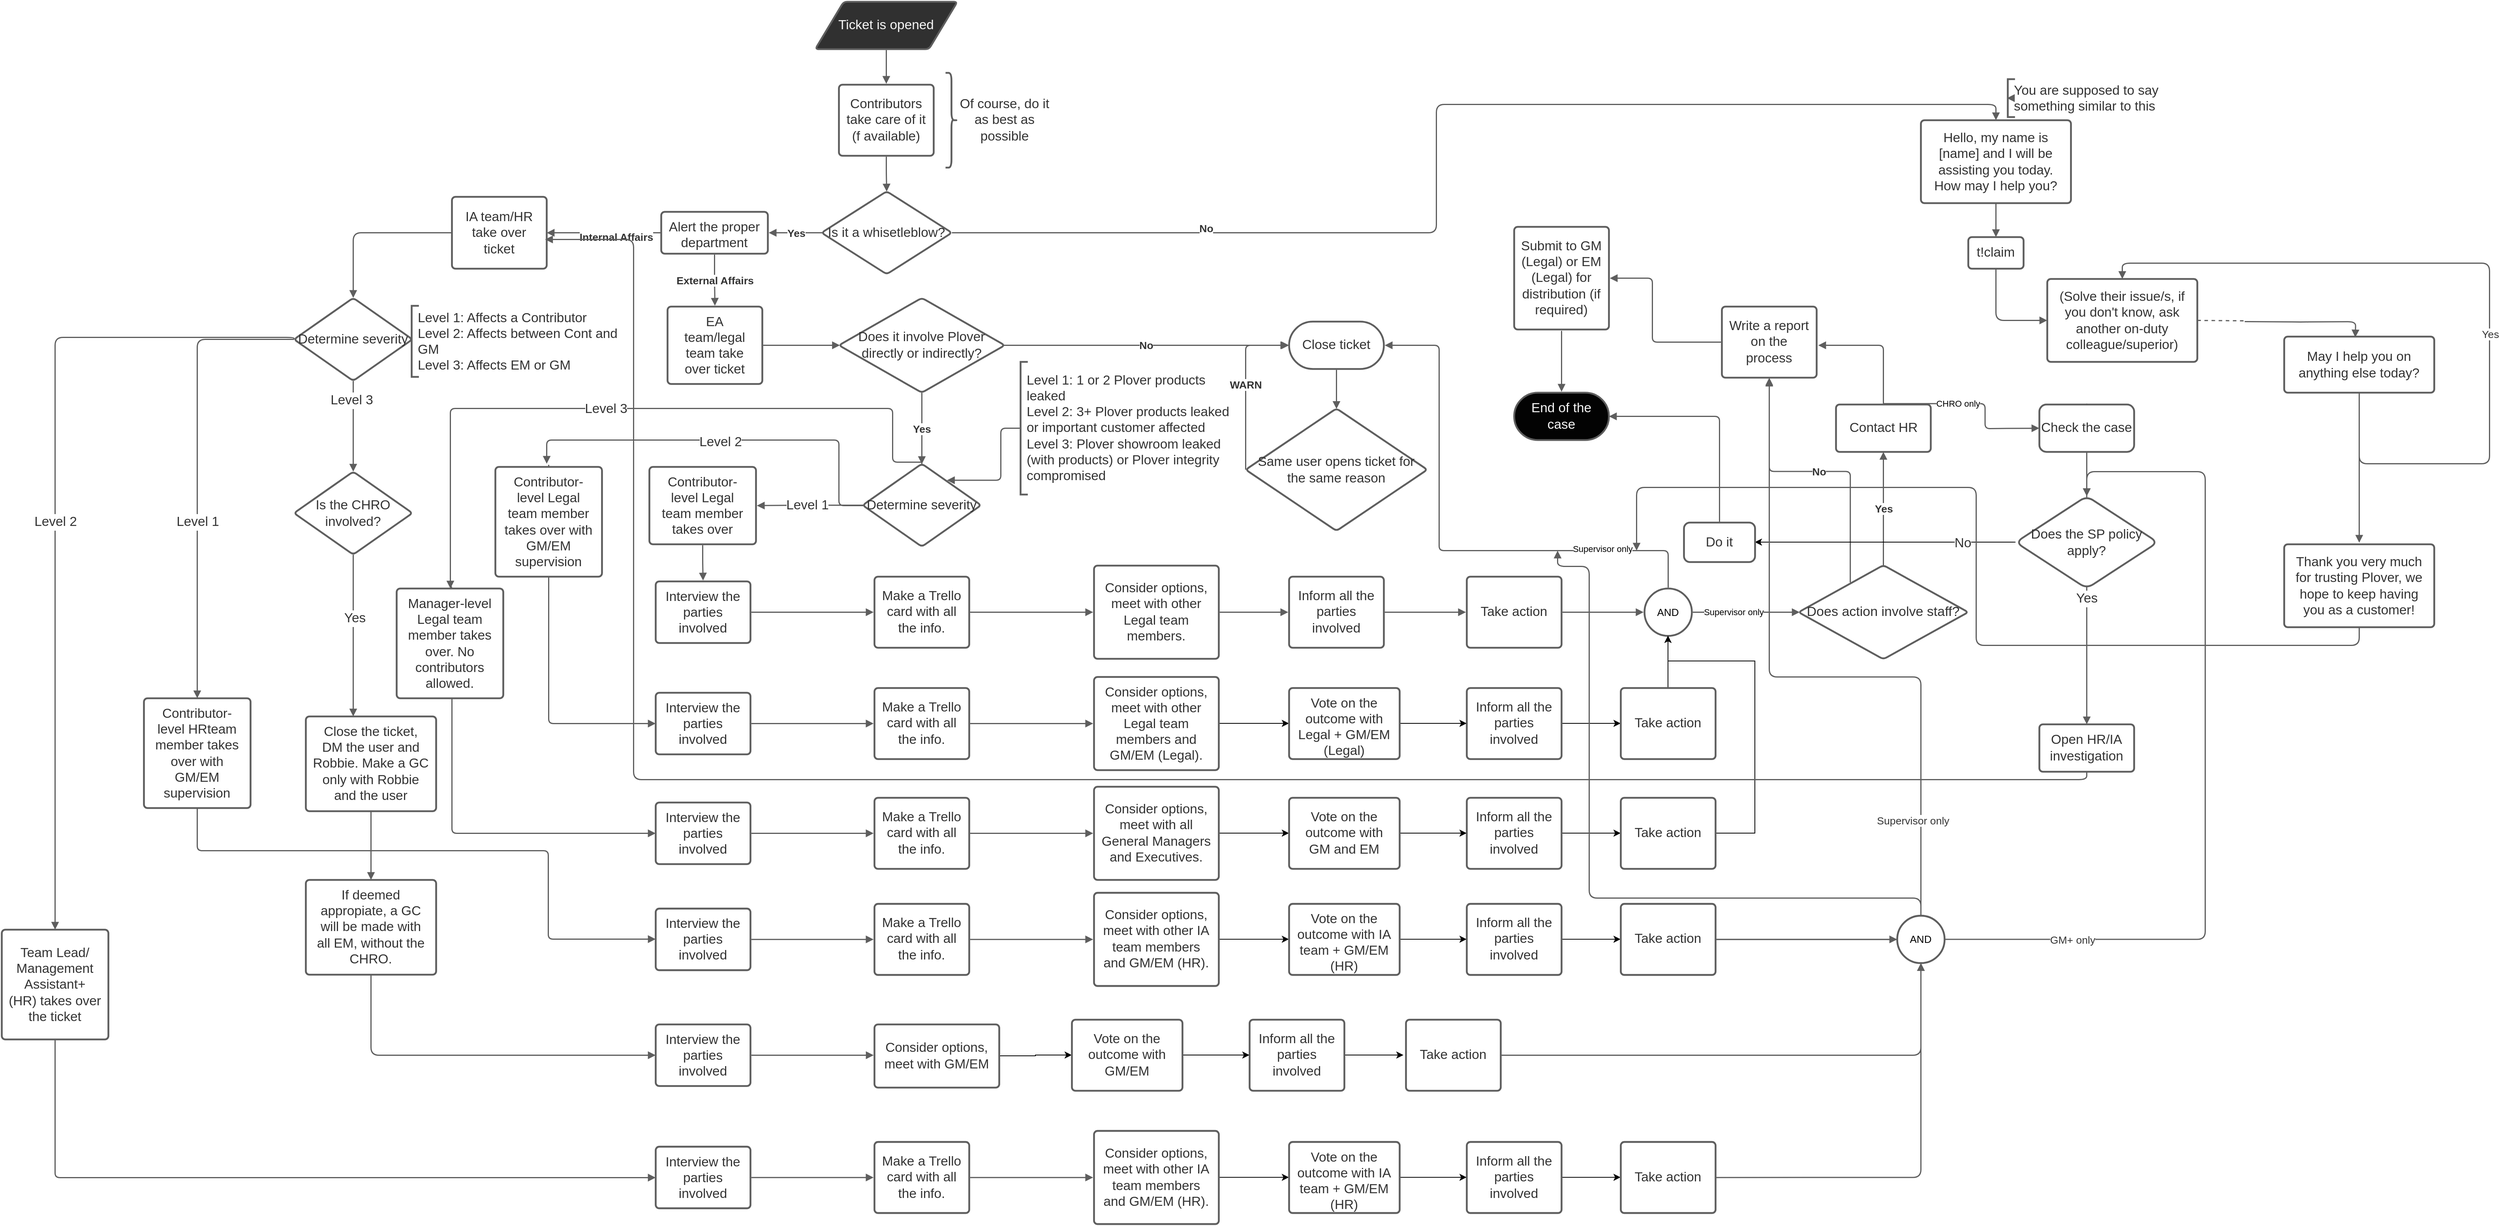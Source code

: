 <mxfile version="14.6.13" type="github">
  <diagram id="_Oj-c2wmKwDQSt-AS6IX" name="Page-1">
    <mxGraphModel dx="6367" dy="2255" grid="1" gridSize="10" guides="1" tooltips="1" connect="1" arrows="1" fold="1" page="1" pageScale="1" pageWidth="827" pageHeight="1169" math="0" shadow="0">
      <root>
        <mxCell id="0" />
        <mxCell id="1" parent="0" />
        <UserObject label="&lt;font color=&quot;#F7F7F7&quot;&gt;Ticket is opened&lt;/font&gt;" lucidchartObjectId="IXDDh~dM_vgv" id="rOXqwB_3zVNSecRi6AGg-1">
          <mxCell style="html=1;overflow=block;blockSpacing=1;whiteSpace=wrap;shape=parallelogram;perimeter=parallelogramPerimeter;anchorPointDirection=0;whiteSpace=wrap;fontSize=16.7;fontColor=#333333;spacing=3.8;strokeColor=#5e5e5e;strokeOpacity=100;rounded=1;absoluteArcSize=1;arcSize=9;strokeWidth=2.3;fillColor=#303030;" parent="1" vertex="1">
            <mxGeometry x="660" y="15" width="180" height="60" as="geometry" />
          </mxCell>
        </UserObject>
        <UserObject label="Contributors take care of it (f available)" lucidchartObjectId="EYDD6k~qlUJM" id="rOXqwB_3zVNSecRi6AGg-2">
          <mxCell style="html=1;overflow=block;blockSpacing=1;whiteSpace=wrap;;whiteSpace=wrap;fontSize=16.7;fontColor=#333333;spacing=9;strokeColor=#5e5e5e;strokeOpacity=100;rounded=1;absoluteArcSize=1;arcSize=9;strokeWidth=2.3;" parent="1" vertex="1">
            <mxGeometry x="690" y="120" width="120" height="90" as="geometry" />
          </mxCell>
        </UserObject>
        <UserObject label="" lucidchartObjectId="QYDD0R_4If_x" id="rOXqwB_3zVNSecRi6AGg-3">
          <mxCell style="html=1;jettySize=18;whiteSpace=wrap;fontSize=13;strokeColor=#5E5E5E;strokeWidth=1.5;rounded=1;arcSize=12;edgeStyle=orthogonalEdgeStyle;startArrow=none;;endArrow=block;endFill=1;;exitX=0.5;exitY=1.019;exitPerimeter=0;entryX=0.5;entryY=-0.012;entryPerimeter=0;" parent="1" source="rOXqwB_3zVNSecRi6AGg-1" target="rOXqwB_3zVNSecRi6AGg-2" edge="1">
            <mxGeometry width="100" height="100" relative="1" as="geometry">
              <Array as="points" />
            </mxGeometry>
          </mxCell>
        </UserObject>
        <mxCell id="rOXqwB_3zVNSecRi6AGg-4" value="" style="strokeColor=none;fillColor=none;whiteSpace=wrap;fontSize=16.7;fontColor=#333333;spacing=3.8;strokeOpacity=100;rounded=1;absoluteArcSize=1;arcSize=9;strokeWidth=2.3;html=1;" parent="1" vertex="1">
          <mxGeometry x="825" y="105" width="135" height="120" as="geometry" />
        </mxCell>
        <mxCell id="rOXqwB_3zVNSecRi6AGg-5" value="" style="shape=curlyBracket;rounded=1;flipH=1;whiteSpace=wrap;fontSize=16.7;fontColor=#333333;spacing=3.8;strokeColor=#5e5e5e;strokeOpacity=100;strokeWidth=2.3;" parent="rOXqwB_3zVNSecRi6AGg-4" vertex="1">
          <mxGeometry width="15" height="120" as="geometry" />
        </mxCell>
        <mxCell id="rOXqwB_3zVNSecRi6AGg-6" value="Of course, do it as best as possible" style="strokeColor=none;fillColor=none;whiteSpace=wrap;fontSize=16.7;fontColor=#333333;spacing=3.8;strokeOpacity=100;rounded=1;absoluteArcSize=1;arcSize=9;strokeWidth=2.3;" parent="rOXqwB_3zVNSecRi6AGg-4" vertex="1">
          <mxGeometry x="15" width="120" height="120" as="geometry" />
        </mxCell>
        <mxCell id="BgTP_DOolfRmvNiGAhl6-97" style="edgeStyle=orthogonalEdgeStyle;orthogonalLoop=1;jettySize=auto;html=1;exitX=1;exitY=0.5;exitDx=0;exitDy=0;fontSize=13.3;fontColor=#333333;endArrow=block;endFill=1;strokeColor=#5E5E5E;strokeWidth=1.5;entryX=0.5;entryY=0;entryDx=0;entryDy=0;" edge="1" parent="1" source="rOXqwB_3zVNSecRi6AGg-7" target="BgTP_DOolfRmvNiGAhl6-89">
          <mxGeometry relative="1" as="geometry">
            <mxPoint x="1320" y="90" as="targetPoint" />
          </mxGeometry>
        </mxCell>
        <UserObject label="Is it a whisetleblow?" lucidchartObjectId="YZDDHXIXtVoK" id="rOXqwB_3zVNSecRi6AGg-7">
          <mxCell style="html=1;overflow=block;blockSpacing=1;whiteSpace=wrap;rhombus;whiteSpace=wrap;fontSize=16.7;fontColor=#333333;spacing=3.8;strokeColor=#5e5e5e;strokeOpacity=100;rounded=1;absoluteArcSize=1;arcSize=9;strokeWidth=2.3;" parent="1" vertex="1">
            <mxGeometry x="668" y="255" width="165" height="105" as="geometry" />
          </mxCell>
        </UserObject>
        <UserObject label="" lucidchartObjectId="5ZDDuSpyy-_K" id="rOXqwB_3zVNSecRi6AGg-8">
          <mxCell style="html=1;jettySize=18;whiteSpace=wrap;fontSize=13;strokeColor=#5E5E5E;strokeWidth=1.5;rounded=1;arcSize=12;edgeStyle=orthogonalEdgeStyle;startArrow=none;;endArrow=block;endFill=1;;exitX=0.5;exitY=1.013;exitPerimeter=0;entryX=0.5;entryY=0.003;entryPerimeter=0;" parent="1" source="rOXqwB_3zVNSecRi6AGg-2" target="rOXqwB_3zVNSecRi6AGg-7" edge="1">
            <mxGeometry width="100" height="100" relative="1" as="geometry">
              <Array as="points" />
            </mxGeometry>
          </mxCell>
        </UserObject>
        <mxCell id="BgTP_DOolfRmvNiGAhl6-4" style="edgeStyle=orthogonalEdgeStyle;orthogonalLoop=1;jettySize=auto;html=1;entryX=1;entryY=0.5;entryDx=0;entryDy=0;fontSize=13;endArrow=block;endFill=1;strokeColor=#5E5E5E;strokeWidth=1.5;" edge="1" parent="1" source="rOXqwB_3zVNSecRi6AGg-12" target="BgTP_DOolfRmvNiGAhl6-3">
          <mxGeometry relative="1" as="geometry" />
        </mxCell>
        <mxCell id="BgTP_DOolfRmvNiGAhl6-5" value="&lt;div&gt;Internal Affairs&lt;/div&gt;&lt;div&gt;&lt;br&gt;&lt;/div&gt;" style="text;html=1;resizable=0;labelBackgroundColor=#ffffff;align=center;verticalAlign=middle;fontStyle=1;fontColor=#333333;;fontSize=13.3;" vertex="1" connectable="0" parent="BgTP_DOolfRmvNiGAhl6-4">
          <mxGeometry x="-0.204" y="1" relative="1" as="geometry">
            <mxPoint y="12" as="offset" />
          </mxGeometry>
        </mxCell>
        <UserObject label="Alert the proper department" lucidchartObjectId="80DDA15JNXUe" id="rOXqwB_3zVNSecRi6AGg-12">
          <mxCell style="html=1;overflow=block;blockSpacing=1;whiteSpace=wrap;;whiteSpace=wrap;fontSize=16.7;fontColor=#333333;spacing=9;strokeColor=#5e5e5e;strokeOpacity=100;rounded=1;absoluteArcSize=1;arcSize=9;strokeWidth=2.3;" parent="1" vertex="1">
            <mxGeometry x="465" y="281" width="135" height="53" as="geometry" />
          </mxCell>
        </UserObject>
        <UserObject label="" lucidchartObjectId="e1DDGYzkht0N" id="rOXqwB_3zVNSecRi6AGg-13">
          <mxCell style="html=1;jettySize=18;whiteSpace=wrap;fontSize=13.3;fontColor=#333333;fontStyle=1;strokeColor=#5E5E5E;strokeWidth=1.5;rounded=1;arcSize=12;edgeStyle=orthogonalEdgeStyle;startArrow=none;;endArrow=block;endFill=1;;exitX=0.008;exitY=0.5;exitPerimeter=0;entryX=1.008;entryY=0.5;entryPerimeter=0;" parent="1" source="rOXqwB_3zVNSecRi6AGg-7" target="rOXqwB_3zVNSecRi6AGg-12" edge="1">
            <mxGeometry width="100" height="100" relative="1" as="geometry">
              <Array as="points" />
            </mxGeometry>
          </mxCell>
        </UserObject>
        <mxCell id="rOXqwB_3zVNSecRi6AGg-14" value="Yes" style="text;html=1;resizable=0;labelBackgroundColor=#ffffff;align=center;verticalAlign=middle;fontStyle=1;fontColor=#333333;;fontSize=13.3;" parent="rOXqwB_3zVNSecRi6AGg-13" vertex="1">
          <mxGeometry relative="1" as="geometry" />
        </mxCell>
        <UserObject label="EA team/legal team take over ticket" lucidchartObjectId="02DDOMuM8Ttm" id="rOXqwB_3zVNSecRi6AGg-15">
          <mxCell style="html=1;overflow=block;blockSpacing=1;whiteSpace=wrap;;whiteSpace=wrap;fontSize=16.7;fontColor=#333333;spacing=9;strokeColor=#5e5e5e;strokeOpacity=100;rounded=1;absoluteArcSize=1;arcSize=9;strokeWidth=2.3;" parent="1" vertex="1">
            <mxGeometry x="473" y="401" width="120" height="98" as="geometry" />
          </mxCell>
        </UserObject>
        <UserObject label="" lucidchartObjectId="22DDndJ-itN~" id="rOXqwB_3zVNSecRi6AGg-16">
          <mxCell style="html=1;jettySize=18;whiteSpace=wrap;fontSize=13;strokeColor=#5E5E5E;strokeWidth=1.5;rounded=1;arcSize=12;edgeStyle=orthogonalEdgeStyle;startArrow=none;;endArrow=block;endFill=1;;exitX=0.5;exitY=1.021;exitPerimeter=0;entryX=0.5;entryY=-0.011;entryPerimeter=0;" parent="1" source="rOXqwB_3zVNSecRi6AGg-12" target="rOXqwB_3zVNSecRi6AGg-15" edge="1">
            <mxGeometry width="100" height="100" relative="1" as="geometry">
              <Array as="points" />
            </mxGeometry>
          </mxCell>
        </UserObject>
        <mxCell id="rOXqwB_3zVNSecRi6AGg-17" value="External Affairs" style="text;html=1;resizable=0;labelBackgroundColor=#ffffff;align=center;verticalAlign=middle;fontStyle=1;fontColor=#333333;;fontSize=13.3;" parent="rOXqwB_3zVNSecRi6AGg-16" vertex="1">
          <mxGeometry relative="1" as="geometry" />
        </mxCell>
        <UserObject label="Does it involve Plover directly or indirectly?" lucidchartObjectId="x3DDViFyel2m" id="rOXqwB_3zVNSecRi6AGg-18">
          <mxCell style="html=1;overflow=block;blockSpacing=1;whiteSpace=wrap;rhombus;whiteSpace=wrap;fontSize=16.7;fontColor=#333333;spacing=3.8;strokeColor=#5e5e5e;strokeOpacity=100;rounded=1;absoluteArcSize=1;arcSize=9;strokeWidth=2.3;" parent="1" vertex="1">
            <mxGeometry x="690" y="390" width="210" height="120" as="geometry" />
          </mxCell>
        </UserObject>
        <UserObject label="" lucidchartObjectId="N3DDJdNh9ivM" id="rOXqwB_3zVNSecRi6AGg-19">
          <mxCell style="html=1;jettySize=18;whiteSpace=wrap;fontSize=13;strokeColor=#5E5E5E;strokeWidth=1.5;rounded=1;arcSize=12;edgeStyle=orthogonalEdgeStyle;startArrow=none;;endArrow=block;endFill=1;;exitX=1.009;exitY=0.5;exitPerimeter=0;entryX=0.006;entryY=0.5;entryPerimeter=0;" parent="1" source="rOXqwB_3zVNSecRi6AGg-15" target="rOXqwB_3zVNSecRi6AGg-18" edge="1">
            <mxGeometry width="100" height="100" relative="1" as="geometry">
              <Array as="points" />
            </mxGeometry>
          </mxCell>
        </UserObject>
        <UserObject label="Close ticket" lucidchartObjectId="H4DDmJO7xdRc" id="rOXqwB_3zVNSecRi6AGg-20">
          <mxCell style="html=1;overflow=block;blockSpacing=1;whiteSpace=wrap;rounded=1;arcSize=50;whiteSpace=wrap;fontSize=16.7;fontColor=#333333;spacing=3.8;strokeColor=#5e5e5e;strokeOpacity=100;strokeWidth=2.3;" parent="1" vertex="1">
            <mxGeometry x="1260" y="420" width="120" height="60" as="geometry" />
          </mxCell>
        </UserObject>
        <UserObject label="" lucidchartObjectId="24DDNj4tF5-R" id="rOXqwB_3zVNSecRi6AGg-22">
          <mxCell style="html=1;jettySize=18;whiteSpace=wrap;fontSize=13.3;fontColor=#333333;fontStyle=1;strokeColor=#5E5E5E;strokeWidth=1.5;rounded=1;arcSize=12;edgeStyle=orthogonalEdgeStyle;startArrow=none;;endArrow=block;endFill=1;;exitX=0.994;exitY=0.5;exitPerimeter=0;entryX=-0.009;entryY=0.5;entryPerimeter=0;" parent="1" source="rOXqwB_3zVNSecRi6AGg-18" target="rOXqwB_3zVNSecRi6AGg-20" edge="1">
            <mxGeometry width="100" height="100" relative="1" as="geometry">
              <Array as="points" />
            </mxGeometry>
          </mxCell>
        </UserObject>
        <mxCell id="rOXqwB_3zVNSecRi6AGg-23" value="No" style="text;html=1;resizable=0;labelBackgroundColor=#ffffff;align=center;verticalAlign=middle;fontStyle=1;fontColor=#333333;;fontSize=13.3;" parent="rOXqwB_3zVNSecRi6AGg-22" vertex="1">
          <mxGeometry relative="1" as="geometry" />
        </mxCell>
        <UserObject label="Same user opens ticket for the same reason" lucidchartObjectId="c5DD-TAG2u.." id="rOXqwB_3zVNSecRi6AGg-24">
          <mxCell style="html=1;overflow=block;blockSpacing=1;whiteSpace=wrap;rhombus;whiteSpace=wrap;fontSize=16.7;fontColor=#333333;spacing=3.8;strokeColor=#5e5e5e;strokeOpacity=100;rounded=1;absoluteArcSize=1;arcSize=9;strokeWidth=2.3;" parent="1" vertex="1">
            <mxGeometry x="1205" y="530" width="230" height="155" as="geometry" />
          </mxCell>
        </UserObject>
        <UserObject label="" lucidchartObjectId="u5DD0T0PqOZf" id="rOXqwB_3zVNSecRi6AGg-25">
          <mxCell style="html=1;jettySize=18;whiteSpace=wrap;fontSize=13;strokeColor=#5E5E5E;strokeWidth=1.5;rounded=1;arcSize=12;edgeStyle=orthogonalEdgeStyle;startArrow=none;;endArrow=block;endFill=1;;exitX=0.5;exitY=1.019;exitPerimeter=0;entryX=0.5;entryY=0.004;entryPerimeter=0;" parent="1" source="rOXqwB_3zVNSecRi6AGg-20" target="rOXqwB_3zVNSecRi6AGg-24" edge="1">
            <mxGeometry width="100" height="100" relative="1" as="geometry">
              <Array as="points" />
            </mxGeometry>
          </mxCell>
        </UserObject>
        <UserObject label="" lucidchartObjectId="y5DD4BRuqcgU" id="rOXqwB_3zVNSecRi6AGg-26">
          <mxCell style="html=1;jettySize=18;whiteSpace=wrap;fontSize=13;strokeColor=#5E5E5E;strokeWidth=1.5;rounded=1;arcSize=12;edgeStyle=orthogonalEdgeStyle;startArrow=none;;endArrow=block;endFill=1;;exitX=0;exitY=0.5;exitDx=0;exitDy=0;" parent="1" source="rOXqwB_3zVNSecRi6AGg-24" edge="1">
            <mxGeometry width="100" height="100" relative="1" as="geometry">
              <Array as="points">
                <mxPoint x="1205" y="450" />
              </Array>
              <mxPoint x="1260" y="450" as="targetPoint" />
            </mxGeometry>
          </mxCell>
        </UserObject>
        <mxCell id="rOXqwB_3zVNSecRi6AGg-27" value="WARN" style="text;html=1;resizable=0;labelBackgroundColor=#ffffff;align=center;verticalAlign=middle;fontStyle=1;fontColor=#333333;;fontSize=13.3;" parent="rOXqwB_3zVNSecRi6AGg-26" vertex="1">
          <mxGeometry x="-0.266" relative="1" as="geometry">
            <mxPoint y="-30" as="offset" />
          </mxGeometry>
        </mxCell>
        <UserObject label="" lucidchartObjectId="45DDsq~UsSS_" id="rOXqwB_3zVNSecRi6AGg-28">
          <mxCell style="html=1;jettySize=18;whiteSpace=wrap;fontSize=13.3;fontColor=#333333;fontStyle=1;strokeColor=#5E5E5E;strokeWidth=1.5;rounded=1;arcSize=12;edgeStyle=orthogonalEdgeStyle;startArrow=none;;endArrow=block;endFill=1;;exitX=0.5;exitY=0.999;exitPerimeter=0;entryX=0.5;entryY=0.004;entryPerimeter=0;" parent="1" source="rOXqwB_3zVNSecRi6AGg-18" target="rOXqwB_3zVNSecRi6AGg-30" edge="1">
            <mxGeometry width="100" height="100" relative="1" as="geometry">
              <Array as="points" />
            </mxGeometry>
          </mxCell>
        </UserObject>
        <mxCell id="rOXqwB_3zVNSecRi6AGg-29" value="Yes" style="text;html=1;resizable=0;labelBackgroundColor=#ffffff;align=center;verticalAlign=middle;fontStyle=1;fontColor=#333333;;fontSize=13.3;" parent="rOXqwB_3zVNSecRi6AGg-28" vertex="1">
          <mxGeometry relative="1" as="geometry" />
        </mxCell>
        <mxCell id="rOXqwB_3zVNSecRi6AGg-77" style="html=1;jettySize=18;whiteSpace=wrap;fontSize=13;strokeColor=#5E5E5E;strokeWidth=1.5;rounded=1;arcSize=12;edgeStyle=orthogonalEdgeStyle;startArrow=none;;endArrow=block;endFill=1;;exitX=0.5;exitY=-0.019;exitPerimeter=0;" parent="1" source="rOXqwB_3zVNSecRi6AGg-30" edge="1">
          <mxGeometry relative="1" as="geometry">
            <mxPoint x="320" y="600" as="targetPoint" />
            <Array as="points">
              <mxPoint x="690" y="653" />
              <mxPoint x="690" y="570" />
              <mxPoint x="320" y="570" />
            </Array>
          </mxGeometry>
        </mxCell>
        <mxCell id="HlGu5mULXF9mo92fJl-D-8" value="&lt;div&gt;Level 2&lt;/div&gt;" style="edgeLabel;html=1;align=center;verticalAlign=middle;resizable=0;points=[];fontSize=16.7;fontColor=#333333;" parent="rOXqwB_3zVNSecRi6AGg-77" vertex="1" connectable="0">
          <mxGeometry x="0.223" y="3" relative="1" as="geometry">
            <mxPoint as="offset" />
          </mxGeometry>
        </mxCell>
        <mxCell id="HlGu5mULXF9mo92fJl-D-36" style="html=1;jettySize=18;whiteSpace=wrap;fontSize=13;strokeColor=#5E5E5E;strokeWidth=1.5;rounded=1;arcSize=12;edgeStyle=orthogonalEdgeStyle;startArrow=none;;endArrow=block;endFill=1;;exitX=0.5;exitY=-0.019;exitPerimeter=0;" parent="1" source="rOXqwB_3zVNSecRi6AGg-30" target="HlGu5mULXF9mo92fJl-D-31" edge="1">
          <mxGeometry relative="1" as="geometry">
            <Array as="points">
              <mxPoint x="758" y="598" />
              <mxPoint x="758" y="530" />
              <mxPoint x="198" y="530" />
            </Array>
          </mxGeometry>
        </mxCell>
        <mxCell id="HlGu5mULXF9mo92fJl-D-37" value="Level 3" style="edgeLabel;html=1;align=center;verticalAlign=middle;resizable=0;points=[];fontSize=16.7;fontColor=#333333;" parent="HlGu5mULXF9mo92fJl-D-36" vertex="1" connectable="0">
          <mxGeometry x="0.047" y="1" relative="1" as="geometry">
            <mxPoint x="-1" as="offset" />
          </mxGeometry>
        </mxCell>
        <UserObject label="Determine severity" lucidchartObjectId="a6DDHZqHAU0q" id="rOXqwB_3zVNSecRi6AGg-30">
          <mxCell style="html=1;overflow=block;blockSpacing=1;whiteSpace=wrap;rhombus;whiteSpace=wrap;fontSize=16.7;fontColor=#333333;spacing=3.8;strokeColor=#5e5e5e;strokeOpacity=100;rounded=1;absoluteArcSize=1;arcSize=9;strokeWidth=2.3;" parent="1" vertex="1">
            <mxGeometry x="720" y="600" width="150" height="105" as="geometry" />
          </mxCell>
        </UserObject>
        <mxCell id="rOXqwB_3zVNSecRi6AGg-31" value="Level 1: 1 or 2 Plover products       leaked &#xa;Level 2: 3+ Plover products         leaked or important                customer affected&#xa;Level 3: Plover showroom leaked     (with products) or Plover      integrity compromised" style="group;spacingLeft=8;align=left;spacing=0;strokeColor=none;whiteSpace=wrap;fontSize=16.7;fontColor=#333333;strokeOpacity=100;fillOpacity=0;rounded=1;absoluteArcSize=1;arcSize=9;fillColor=#ffffff;strokeWidth=2.3;verticalAlign=middle;html=1;" parent="1" vertex="1">
          <mxGeometry x="920" y="471" width="270" height="168" as="geometry" />
        </mxCell>
        <mxCell id="rOXqwB_3zVNSecRi6AGg-32" value="" style="shape=partialRectangle;right=0;fillColor=none;whiteSpace=wrap;fontSize=16.7;fontColor=#333333;strokeColor=#5e5e5e;strokeWidth=2.3;" parent="rOXqwB_3zVNSecRi6AGg-31" vertex="1">
          <mxGeometry width="8" height="168" relative="1" as="geometry" />
        </mxCell>
        <UserObject label="" lucidchartObjectId="V8DDlnldFJzG" id="rOXqwB_3zVNSecRi6AGg-35">
          <mxCell style="html=1;jettySize=18;whiteSpace=wrap;fontSize=13;strokeColor=#5E5E5E;strokeWidth=1.5;rounded=1;arcSize=12;edgeStyle=orthogonalEdgeStyle;startArrow=none;;endArrow=block;endFill=1;;exitX=-0.004;exitY=0.5;exitPerimeter=0;entryX=0.712;entryY=0.199;entryPerimeter=0;" parent="1" source="rOXqwB_3zVNSecRi6AGg-31" target="rOXqwB_3zVNSecRi6AGg-30" edge="1">
            <mxGeometry width="100" height="100" relative="1" as="geometry">
              <Array as="points" />
            </mxGeometry>
          </mxCell>
        </UserObject>
        <UserObject label="" lucidchartObjectId="i9DDMGyEqkWq" id="rOXqwB_3zVNSecRi6AGg-36">
          <mxCell style="html=1;jettySize=18;whiteSpace=wrap;fontSize=13.3;fontColor=#333333;fontStyle=1;strokeColor=#5E5E5E;strokeWidth=1.5;rounded=1;arcSize=12;edgeStyle=orthogonalEdgeStyle;startArrow=none;;endArrow=block;endFill=1;;exitX=0.008;exitY=0.5;exitPerimeter=0;entryX=1.008;entryY=0.5;entryPerimeter=0;" parent="1" source="rOXqwB_3zVNSecRi6AGg-30" target="rOXqwB_3zVNSecRi6AGg-38" edge="1">
            <mxGeometry width="100" height="100" relative="1" as="geometry">
              <Array as="points" />
            </mxGeometry>
          </mxCell>
        </UserObject>
        <UserObject label="Contributor-level Legal team member takes over" lucidchartObjectId="k9DDnTDdrT-N" id="rOXqwB_3zVNSecRi6AGg-38">
          <mxCell style="html=1;overflow=block;blockSpacing=1;whiteSpace=wrap;;whiteSpace=wrap;fontSize=16.7;fontColor=#333333;spacing=9;strokeColor=#5E5E5E;rounded=1;absoluteArcSize=1;arcSize=9;strokeWidth=2.3;" parent="1" vertex="1">
            <mxGeometry x="450" y="604" width="135" height="98" as="geometry" />
          </mxCell>
        </UserObject>
        <UserObject label="Interview the parties involved" lucidchartObjectId="3jEDHWsNU-vQ" id="rOXqwB_3zVNSecRi6AGg-39">
          <mxCell style="html=1;overflow=block;blockSpacing=1;whiteSpace=wrap;;whiteSpace=wrap;fontSize=16.7;fontColor=#333333;spacing=9;strokeColor=#5e5e5e;strokeOpacity=100;rounded=1;absoluteArcSize=1;arcSize=9;strokeWidth=2.3;" parent="1" vertex="1">
            <mxGeometry x="458" y="749" width="120" height="78" as="geometry" />
          </mxCell>
        </UserObject>
        <UserObject label="" lucidchartObjectId="7jEDrIoH_VId" id="rOXqwB_3zVNSecRi6AGg-40">
          <mxCell style="html=1;jettySize=18;whiteSpace=wrap;fontSize=13;strokeColor=#5E5E5E;strokeWidth=1.5;rounded=1;arcSize=12;edgeStyle=orthogonalEdgeStyle;startArrow=none;;endArrow=block;endFill=1;;exitX=0.5;exitY=1.011;exitPerimeter=0;entryX=0.5;entryY=-0.014;entryPerimeter=0;" parent="1" source="rOXqwB_3zVNSecRi6AGg-38" target="rOXqwB_3zVNSecRi6AGg-39" edge="1">
            <mxGeometry width="100" height="100" relative="1" as="geometry">
              <Array as="points" />
            </mxGeometry>
          </mxCell>
        </UserObject>
        <UserObject label="Make a Trello card with all the info." lucidchartObjectId="lkEDaWoSYWa-" id="rOXqwB_3zVNSecRi6AGg-41">
          <mxCell style="html=1;overflow=block;blockSpacing=1;whiteSpace=wrap;;whiteSpace=wrap;fontSize=16.7;fontColor=#333333;spacing=9;strokeColor=#5e5e5e;strokeOpacity=100;rounded=1;absoluteArcSize=1;arcSize=9;strokeWidth=2.3;" parent="1" vertex="1">
            <mxGeometry x="735" y="743" width="120" height="90" as="geometry" />
          </mxCell>
        </UserObject>
        <UserObject label="" lucidchartObjectId="TkEDcE1.3REi" id="rOXqwB_3zVNSecRi6AGg-42">
          <mxCell style="html=1;jettySize=18;whiteSpace=wrap;fontSize=13;strokeColor=#5E5E5E;strokeWidth=1.5;rounded=1;arcSize=12;edgeStyle=orthogonalEdgeStyle;startArrow=none;;endArrow=block;endFill=1;;exitX=1.009;exitY=0.5;exitPerimeter=0;entryX=-0.009;entryY=0.5;entryPerimeter=0;" parent="1" source="rOXqwB_3zVNSecRi6AGg-39" target="rOXqwB_3zVNSecRi6AGg-41" edge="1">
            <mxGeometry width="100" height="100" relative="1" as="geometry">
              <Array as="points" />
            </mxGeometry>
          </mxCell>
        </UserObject>
        <UserObject label="Consider options, meet with other Legal team members." lucidchartObjectId="1kEDgN8tKts8" id="rOXqwB_3zVNSecRi6AGg-43">
          <mxCell style="html=1;overflow=block;blockSpacing=1;whiteSpace=wrap;;whiteSpace=wrap;fontSize=16.7;fontColor=#333333;spacing=9;strokeColor=#5e5e5e;strokeOpacity=100;rounded=1;absoluteArcSize=1;arcSize=9;strokeWidth=2.3;" parent="1" vertex="1">
            <mxGeometry x="1013" y="729" width="158" height="118" as="geometry" />
          </mxCell>
        </UserObject>
        <UserObject label="" lucidchartObjectId="MlEDpCHJ5cM6" id="rOXqwB_3zVNSecRi6AGg-44">
          <mxCell style="html=1;jettySize=18;whiteSpace=wrap;fontSize=13;strokeColor=#5E5E5E;strokeWidth=1.5;rounded=1;arcSize=12;edgeStyle=orthogonalEdgeStyle;startArrow=none;;endArrow=block;endFill=1;;exitX=1.009;exitY=0.5;exitPerimeter=0;entryX=-0.007;entryY=0.5;entryPerimeter=0;" parent="1" source="rOXqwB_3zVNSecRi6AGg-41" target="rOXqwB_3zVNSecRi6AGg-43" edge="1">
            <mxGeometry width="100" height="100" relative="1" as="geometry">
              <Array as="points" />
            </mxGeometry>
          </mxCell>
        </UserObject>
        <UserObject label="Inform all the parties involved" lucidchartObjectId="VlEDCqgYlr7M" id="rOXqwB_3zVNSecRi6AGg-45">
          <mxCell style="html=1;overflow=block;blockSpacing=1;whiteSpace=wrap;;whiteSpace=wrap;fontSize=16.7;fontColor=#333333;spacing=9;strokeColor=#5e5e5e;strokeOpacity=100;rounded=1;absoluteArcSize=1;arcSize=9;strokeWidth=2.3;" parent="1" vertex="1">
            <mxGeometry x="1260" y="743" width="120" height="90" as="geometry" />
          </mxCell>
        </UserObject>
        <UserObject label="" lucidchartObjectId="7lEDtqv.kI_V" id="rOXqwB_3zVNSecRi6AGg-46">
          <mxCell style="html=1;jettySize=18;whiteSpace=wrap;fontSize=13;strokeColor=#5E5E5E;strokeWidth=1.5;rounded=1;arcSize=12;edgeStyle=orthogonalEdgeStyle;startArrow=none;;endArrow=block;endFill=1;;exitX=1.007;exitY=0.5;exitPerimeter=0;entryX=-0.009;entryY=0.5;entryPerimeter=0;" parent="1" source="rOXqwB_3zVNSecRi6AGg-43" target="rOXqwB_3zVNSecRi6AGg-45" edge="1">
            <mxGeometry width="100" height="100" relative="1" as="geometry">
              <Array as="points" />
            </mxGeometry>
          </mxCell>
        </UserObject>
        <UserObject label="Take action" lucidchartObjectId="cmEDYQ.MPToP" id="rOXqwB_3zVNSecRi6AGg-47">
          <mxCell style="html=1;overflow=block;blockSpacing=1;whiteSpace=wrap;;whiteSpace=wrap;fontSize=16.7;fontColor=#333333;spacing=9;strokeColor=#5e5e5e;strokeOpacity=100;rounded=1;absoluteArcSize=1;arcSize=9;strokeWidth=2.3;" parent="1" vertex="1">
            <mxGeometry x="1485" y="743" width="120" height="90" as="geometry" />
          </mxCell>
        </UserObject>
        <UserObject label="&lt;font style=&quot;font-size: 17px&quot;&gt;Does action involve staff?&lt;/font&gt;" lucidchartObjectId="qmED6a~udlw6" id="rOXqwB_3zVNSecRi6AGg-48">
          <mxCell style="html=1;overflow=block;blockSpacing=1;whiteSpace=wrap;rhombus;whiteSpace=wrap;fontSize=16.7;fontColor=#333333;spacing=3.8;strokeColor=#5e5e5e;strokeOpacity=100;rounded=1;absoluteArcSize=1;arcSize=9;strokeWidth=2.3;" parent="1" vertex="1">
            <mxGeometry x="1905" y="728.5" width="215" height="119" as="geometry" />
          </mxCell>
        </UserObject>
        <UserObject label="" lucidchartObjectId="KmEDZq6dgixC" id="rOXqwB_3zVNSecRi6AGg-49">
          <mxCell style="html=1;jettySize=18;whiteSpace=wrap;fontSize=13;strokeColor=#5E5E5E;strokeWidth=1.5;rounded=1;arcSize=12;edgeStyle=orthogonalEdgeStyle;startArrow=none;;endArrow=block;endFill=1;;exitX=1.009;exitY=0.5;exitPerimeter=0;entryX=-0.009;entryY=0.5;entryPerimeter=0;" parent="1" source="rOXqwB_3zVNSecRi6AGg-45" target="rOXqwB_3zVNSecRi6AGg-47" edge="1">
            <mxGeometry width="100" height="100" relative="1" as="geometry">
              <Array as="points" />
            </mxGeometry>
          </mxCell>
        </UserObject>
        <UserObject label="AND" lucidchartObjectId="9mEDw0mcLWSL" id="rOXqwB_3zVNSecRi6AGg-50">
          <mxCell style="ellipse;whiteSpace=wrap;html=1;aspect=fixed;fontFamily=Helvetica;fontSize=13;fontColor=#000000;align=center;strokeColor=#5e5e5e;strokeWidth=2.3;fillColor=#ffffff;" parent="1" vertex="1">
            <mxGeometry x="1710" y="758" width="60" height="60" as="geometry" />
          </mxCell>
        </UserObject>
        <UserObject label="" lucidchartObjectId="tnEDy3R5PmWz" id="rOXqwB_3zVNSecRi6AGg-51">
          <mxCell style="html=1;jettySize=18;whiteSpace=wrap;fontSize=13;strokeColor=#5E5E5E;strokeWidth=1.5;rounded=1;arcSize=12;edgeStyle=orthogonalEdgeStyle;startArrow=none;;endArrow=block;endFill=1;;exitX=1.009;exitY=0.5;exitPerimeter=0;entryX=-0.019;entryY=0.5;entryPerimeter=0;" parent="1" source="rOXqwB_3zVNSecRi6AGg-47" target="rOXqwB_3zVNSecRi6AGg-50" edge="1">
            <mxGeometry width="100" height="100" relative="1" as="geometry">
              <Array as="points" />
            </mxGeometry>
          </mxCell>
        </UserObject>
        <UserObject label="" lucidchartObjectId="BnED-8la0jvS" id="rOXqwB_3zVNSecRi6AGg-52">
          <mxCell style="html=1;jettySize=18;whiteSpace=wrap;fontSize=13;strokeColor=#5E5E5E;strokeWidth=1.5;rounded=1;arcSize=12;edgeStyle=orthogonalEdgeStyle;startArrow=none;;endArrow=block;endFill=1;;exitX=0.5;exitY=-0.019;exitPerimeter=0;entryX=1.009;entryY=0.5;entryPerimeter=0;" parent="1" source="rOXqwB_3zVNSecRi6AGg-50" target="rOXqwB_3zVNSecRi6AGg-20" edge="1">
            <mxGeometry width="100" height="100" relative="1" as="geometry">
              <Array as="points">
                <mxPoint x="1740" y="710" />
                <mxPoint x="1450" y="710" />
                <mxPoint x="1450" y="450" />
              </Array>
            </mxGeometry>
          </mxCell>
        </UserObject>
        <mxCell id="BgTP_DOolfRmvNiGAhl6-1" value="Supervisor only" style="edgeLabel;html=1;align=center;verticalAlign=middle;resizable=0;points=[];" vertex="1" connectable="0" parent="rOXqwB_3zVNSecRi6AGg-52">
          <mxGeometry x="-0.61" y="-2" relative="1" as="geometry">
            <mxPoint as="offset" />
          </mxGeometry>
        </mxCell>
        <UserObject label="" lucidchartObjectId="GnED~heq3.G6" id="rOXqwB_3zVNSecRi6AGg-53">
          <mxCell style="html=1;jettySize=18;whiteSpace=wrap;fontSize=13;strokeColor=#5E5E5E;strokeWidth=1.5;rounded=1;arcSize=12;edgeStyle=orthogonalEdgeStyle;startArrow=none;;endArrow=block;endFill=1;;exitX=1.019;exitY=0.5;exitPerimeter=0;entryX=0.007;entryY=0.5;entryPerimeter=0;" parent="1" source="rOXqwB_3zVNSecRi6AGg-50" target="rOXqwB_3zVNSecRi6AGg-48" edge="1">
            <mxGeometry width="100" height="100" relative="1" as="geometry">
              <Array as="points" />
            </mxGeometry>
          </mxCell>
        </UserObject>
        <mxCell id="BgTP_DOolfRmvNiGAhl6-2" value="Supervisor only" style="edgeLabel;html=1;align=center;verticalAlign=middle;resizable=0;points=[];" vertex="1" connectable="0" parent="rOXqwB_3zVNSecRi6AGg-53">
          <mxGeometry x="-0.234" relative="1" as="geometry">
            <mxPoint as="offset" />
          </mxGeometry>
        </mxCell>
        <UserObject label="" lucidchartObjectId="1nEDbzo6jjFs" id="rOXqwB_3zVNSecRi6AGg-54">
          <mxCell style="html=1;jettySize=18;whiteSpace=wrap;fontSize=13.3;fontColor=#333333;fontStyle=1;strokeColor=#5E5E5E;strokeWidth=1.5;rounded=1;arcSize=12;edgeStyle=orthogonalEdgeStyle;startArrow=none;;endArrow=block;endFill=1;;exitX=0.5;exitY=0.004;exitPerimeter=0;entryX=0.5;entryY=1;entryDx=0;entryDy=0;" parent="1" source="rOXqwB_3zVNSecRi6AGg-48" target="rOXqwB_3zVNSecRi6AGg-56" edge="1">
            <mxGeometry width="100" height="100" relative="1" as="geometry">
              <Array as="points" />
              <mxPoint x="2013" y="630" as="targetPoint" />
            </mxGeometry>
          </mxCell>
        </UserObject>
        <mxCell id="rOXqwB_3zVNSecRi6AGg-55" value="Yes" style="text;html=1;resizable=0;labelBackgroundColor=#ffffff;align=center;verticalAlign=middle;fontStyle=1;fontColor=#333333;;fontSize=13.3;" parent="rOXqwB_3zVNSecRi6AGg-54" vertex="1">
          <mxGeometry relative="1" as="geometry" />
        </mxCell>
        <mxCell id="HlGu5mULXF9mo92fJl-D-9" style="html=1;jettySize=18;whiteSpace=wrap;fontSize=13;strokeColor=#5E5E5E;strokeWidth=1.5;rounded=1;arcSize=12;edgeStyle=orthogonalEdgeStyle;startArrow=none;;endArrow=block;endFill=1;;exitX=0.5;exitY=-0.019;exitPerimeter=0;" parent="1" source="rOXqwB_3zVNSecRi6AGg-56" edge="1">
          <mxGeometry relative="1" as="geometry">
            <mxPoint x="2210" y="555" as="targetPoint" />
          </mxGeometry>
        </mxCell>
        <mxCell id="HlGu5mULXF9mo92fJl-D-10" value="CHRO only" style="edgeLabel;html=1;align=center;verticalAlign=middle;resizable=0;points=[];" parent="HlGu5mULXF9mo92fJl-D-9" vertex="1" connectable="0">
          <mxGeometry x="-0.173" relative="1" as="geometry">
            <mxPoint as="offset" />
          </mxGeometry>
        </mxCell>
        <UserObject label="Contact HR" lucidchartObjectId="3nED_sa1dsWR" id="rOXqwB_3zVNSecRi6AGg-56">
          <mxCell style="html=1;overflow=block;blockSpacing=1;whiteSpace=wrap;;whiteSpace=wrap;fontSize=16.7;fontColor=#333333;spacing=9;strokeColor=#5E5E5E;rounded=1;absoluteArcSize=1;arcSize=9;strokeWidth=2.3;" parent="1" vertex="1">
            <mxGeometry x="1952.5" y="525" width="120" height="60" as="geometry" />
          </mxCell>
        </UserObject>
        <UserObject label="" lucidchartObjectId="foEDuIBkdtHx" id="rOXqwB_3zVNSecRi6AGg-57">
          <mxCell style="html=1;jettySize=18;whiteSpace=wrap;fontSize=13.3;fontColor=#333333;fontStyle=1;strokeColor=#5E5E5E;strokeWidth=1.5;rounded=1;arcSize=12;edgeStyle=orthogonalEdgeStyle;startArrow=none;;endArrow=block;endFill=1;;exitX=0.305;exitY=0.183;exitPerimeter=0;entryX=0.5;entryY=1.013;entryPerimeter=0;" parent="1" source="rOXqwB_3zVNSecRi6AGg-48" target="rOXqwB_3zVNSecRi6AGg-59" edge="1">
            <mxGeometry width="100" height="100" relative="1" as="geometry">
              <Array as="points" />
            </mxGeometry>
          </mxCell>
        </UserObject>
        <mxCell id="rOXqwB_3zVNSecRi6AGg-58" value="No" style="text;html=1;resizable=0;labelBackgroundColor=#ffffff;align=center;verticalAlign=middle;fontStyle=1;fontColor=#333333;;fontSize=13.3;" parent="rOXqwB_3zVNSecRi6AGg-57" vertex="1">
          <mxGeometry relative="1" as="geometry" />
        </mxCell>
        <UserObject label="Write a report on the process" lucidchartObjectId="goEDJb9uMNd_" id="rOXqwB_3zVNSecRi6AGg-59">
          <mxCell style="html=1;overflow=block;blockSpacing=1;whiteSpace=wrap;;whiteSpace=wrap;fontSize=16.7;fontColor=#333333;spacing=9;strokeColor=#5E5E5E;rounded=1;absoluteArcSize=1;arcSize=9;strokeWidth=2.3;" parent="1" vertex="1">
            <mxGeometry x="1808" y="401" width="120" height="90" as="geometry" />
          </mxCell>
        </UserObject>
        <UserObject label="" lucidchartObjectId="CoEDYCYAk3~1" id="rOXqwB_3zVNSecRi6AGg-60">
          <mxCell style="html=1;jettySize=18;whiteSpace=wrap;fontSize=13;strokeColor=#5E5E5E;strokeWidth=1.5;rounded=1;arcSize=12;edgeStyle=orthogonalEdgeStyle;startArrow=none;;endArrow=block;endFill=1;;exitX=0.5;exitY=-0.019;exitPerimeter=0;" parent="1" source="rOXqwB_3zVNSecRi6AGg-56" edge="1">
            <mxGeometry width="100" height="100" relative="1" as="geometry">
              <Array as="points">
                <mxPoint x="2013" y="450" />
              </Array>
              <mxPoint x="1930" y="450" as="targetPoint" />
            </mxGeometry>
          </mxCell>
        </UserObject>
        <UserObject label="" lucidchartObjectId="IoEDmHj5jith" id="rOXqwB_3zVNSecRi6AGg-61">
          <mxCell style="html=1;jettySize=18;whiteSpace=wrap;fontSize=13;strokeColor=#5E5E5E;strokeWidth=1.5;rounded=1;arcSize=12;edgeStyle=orthogonalEdgeStyle;startArrow=none;;endArrow=block;endFill=1;;exitX=-0.009;exitY=0.5;exitPerimeter=0;entryX=1.009;entryY=0.5;entryPerimeter=0;" parent="1" source="rOXqwB_3zVNSecRi6AGg-59" target="rOXqwB_3zVNSecRi6AGg-62" edge="1">
            <mxGeometry width="100" height="100" relative="1" as="geometry">
              <Array as="points">
                <mxPoint x="1720" y="446" />
                <mxPoint x="1720" y="365" />
              </Array>
            </mxGeometry>
          </mxCell>
        </UserObject>
        <UserObject label="Submit to GM (Legal) or EM (Legal) for distribution (if required)" lucidchartObjectId="JoEDZuZ4PdnZ" id="rOXqwB_3zVNSecRi6AGg-62">
          <mxCell style="html=1;overflow=block;blockSpacing=1;whiteSpace=wrap;;whiteSpace=wrap;fontSize=16.7;fontColor=#333333;spacing=9;strokeColor=#5E5E5E;rounded=1;absoluteArcSize=1;arcSize=9;strokeWidth=2.3;" parent="1" vertex="1">
            <mxGeometry x="1545" y="300" width="120" height="130" as="geometry" />
          </mxCell>
        </UserObject>
        <UserObject label="&lt;font color=&quot;#F7F7F7&quot;&gt;End of the case&lt;/font&gt;" lucidchartObjectId="upEDrIJdkb8G" id="rOXqwB_3zVNSecRi6AGg-63">
          <mxCell style="html=1;overflow=block;blockSpacing=1;whiteSpace=wrap;rounded=1;arcSize=50;whiteSpace=wrap;fontSize=16.7;fontColor=#333333;spacing=3.8;strokeColor=#5e5e5e;strokeOpacity=100;strokeWidth=2.3;fillColor=#030303;" parent="1" vertex="1">
            <mxGeometry x="1545" y="510" width="120" height="60" as="geometry" />
          </mxCell>
        </UserObject>
        <UserObject label="" lucidchartObjectId="MpEDAt1w_uCB" id="rOXqwB_3zVNSecRi6AGg-64">
          <mxCell style="html=1;jettySize=18;whiteSpace=wrap;fontSize=13;strokeColor=#5E5E5E;strokeWidth=1.5;rounded=1;arcSize=12;edgeStyle=orthogonalEdgeStyle;startArrow=none;;endArrow=block;endFill=1;;exitX=0.5;exitY=1.013;exitPerimeter=0;entryX=0.5;entryY=-0.019;entryPerimeter=0;" parent="1" source="rOXqwB_3zVNSecRi6AGg-62" target="rOXqwB_3zVNSecRi6AGg-63" edge="1">
            <mxGeometry width="100" height="100" relative="1" as="geometry">
              <Array as="points">
                <mxPoint x="1605" y="470" />
                <mxPoint x="1605" y="470" />
              </Array>
            </mxGeometry>
          </mxCell>
        </UserObject>
        <UserObject label="Interview the parties involved" lucidchartObjectId="hqEDrXdxle57" id="rOXqwB_3zVNSecRi6AGg-65">
          <mxCell style="html=1;overflow=block;blockSpacing=1;whiteSpace=wrap;;whiteSpace=wrap;fontSize=16.7;fontColor=#333333;spacing=9;strokeColor=#5e5e5e;strokeOpacity=100;rounded=1;absoluteArcSize=1;arcSize=9;strokeWidth=2.3;" parent="1" vertex="1">
            <mxGeometry x="458" y="890" width="120" height="78" as="geometry" />
          </mxCell>
        </UserObject>
        <UserObject label="Make a Trello card with all the info." lucidchartObjectId="hqEDs6yVUbT5" id="rOXqwB_3zVNSecRi6AGg-66">
          <mxCell style="html=1;overflow=block;blockSpacing=1;whiteSpace=wrap;;whiteSpace=wrap;fontSize=16.7;fontColor=#333333;spacing=9;strokeColor=#5e5e5e;strokeOpacity=100;rounded=1;absoluteArcSize=1;arcSize=9;strokeWidth=2.3;" parent="1" vertex="1">
            <mxGeometry x="735" y="884" width="120" height="90" as="geometry" />
          </mxCell>
        </UserObject>
        <UserObject label="" lucidchartObjectId="hqEDZFYXyNE-" id="rOXqwB_3zVNSecRi6AGg-67">
          <mxCell style="html=1;jettySize=18;whiteSpace=wrap;fontSize=13;strokeColor=#5E5E5E;strokeWidth=1.5;rounded=1;arcSize=12;edgeStyle=orthogonalEdgeStyle;startArrow=none;;endArrow=block;endFill=1;;exitX=1.009;exitY=0.5;exitPerimeter=0;entryX=-0.009;entryY=0.5;entryPerimeter=0;" parent="1" source="rOXqwB_3zVNSecRi6AGg-65" target="rOXqwB_3zVNSecRi6AGg-66" edge="1">
            <mxGeometry width="100" height="100" relative="1" as="geometry">
              <Array as="points" />
            </mxGeometry>
          </mxCell>
        </UserObject>
        <mxCell id="HlGu5mULXF9mo92fJl-D-3" style="edgeStyle=orthogonalEdgeStyle;rounded=0;orthogonalLoop=1;jettySize=auto;html=1;" parent="1" source="rOXqwB_3zVNSecRi6AGg-68" target="HlGu5mULXF9mo92fJl-D-2" edge="1">
          <mxGeometry relative="1" as="geometry" />
        </mxCell>
        <UserObject label="Consider options, meet with other Legal team members and GM/EM (Legal)." lucidchartObjectId="hqEDzJt~u0qP" id="rOXqwB_3zVNSecRi6AGg-68">
          <mxCell style="html=1;overflow=block;blockSpacing=1;whiteSpace=wrap;;whiteSpace=wrap;fontSize=16.7;fontColor=#333333;spacing=9;strokeColor=#5e5e5e;strokeOpacity=100;rounded=1;absoluteArcSize=1;arcSize=9;strokeWidth=2.3;" parent="1" vertex="1">
            <mxGeometry x="1013" y="870" width="158" height="118" as="geometry" />
          </mxCell>
        </UserObject>
        <UserObject label="" lucidchartObjectId="hqEDnRyQi4Ez" id="rOXqwB_3zVNSecRi6AGg-69">
          <mxCell style="html=1;jettySize=18;whiteSpace=wrap;fontSize=13;strokeColor=#5E5E5E;strokeWidth=1.5;rounded=1;arcSize=12;edgeStyle=orthogonalEdgeStyle;startArrow=none;;endArrow=block;endFill=1;;exitX=1.009;exitY=0.5;exitPerimeter=0;entryX=-0.007;entryY=0.5;entryPerimeter=0;" parent="1" source="rOXqwB_3zVNSecRi6AGg-66" target="rOXqwB_3zVNSecRi6AGg-68" edge="1">
            <mxGeometry width="100" height="100" relative="1" as="geometry">
              <Array as="points" />
            </mxGeometry>
          </mxCell>
        </UserObject>
        <mxCell id="HlGu5mULXF9mo92fJl-D-6" style="edgeStyle=orthogonalEdgeStyle;rounded=0;orthogonalLoop=1;jettySize=auto;html=1;" parent="1" source="rOXqwB_3zVNSecRi6AGg-70" target="HlGu5mULXF9mo92fJl-D-5" edge="1">
          <mxGeometry relative="1" as="geometry" />
        </mxCell>
        <UserObject label="Inform all the parties involved" lucidchartObjectId="hqEDKGiuaKN8" id="rOXqwB_3zVNSecRi6AGg-70">
          <mxCell style="html=1;overflow=block;blockSpacing=1;whiteSpace=wrap;;whiteSpace=wrap;fontSize=16.7;fontColor=#333333;spacing=9;strokeColor=#5e5e5e;strokeOpacity=100;rounded=1;absoluteArcSize=1;arcSize=9;strokeWidth=2.3;" parent="1" vertex="1">
            <mxGeometry x="1485" y="884" width="120" height="90" as="geometry" />
          </mxCell>
        </UserObject>
        <mxCell id="HlGu5mULXF9mo92fJl-D-1" style="html=1;jettySize=18;whiteSpace=wrap;fontSize=13;strokeColor=#5E5E5E;strokeWidth=1.5;rounded=1;arcSize=12;edgeStyle=orthogonalEdgeStyle;startArrow=none;;endArrow=block;endFill=1;;exitX=0.5;exitY=-0.019;exitPerimeter=0;" parent="1" source="rOXqwB_3zVNSecRi6AGg-74" target="rOXqwB_3zVNSecRi6AGg-65" edge="1">
          <mxGeometry relative="1" as="geometry">
            <mxPoint x="322.5" y="897.429" as="targetPoint" />
            <Array as="points">
              <mxPoint x="322" y="929" />
            </Array>
          </mxGeometry>
        </mxCell>
        <UserObject label="Contributor-level Legal team member takes over with GM/EM supervision" lucidchartObjectId="crEDSrbjGPza" id="rOXqwB_3zVNSecRi6AGg-74">
          <mxCell style="html=1;overflow=block;blockSpacing=1;whiteSpace=wrap;;whiteSpace=wrap;fontSize=16.7;fontColor=#333333;spacing=9;strokeColor=#5E5E5E;rounded=1;absoluteArcSize=1;arcSize=9;strokeWidth=2.3;" parent="1" vertex="1">
            <mxGeometry x="255" y="604" width="135" height="139" as="geometry" />
          </mxCell>
        </UserObject>
        <mxCell id="HlGu5mULXF9mo92fJl-D-4" style="edgeStyle=orthogonalEdgeStyle;rounded=0;orthogonalLoop=1;jettySize=auto;html=1;" parent="1" source="HlGu5mULXF9mo92fJl-D-2" target="rOXqwB_3zVNSecRi6AGg-70" edge="1">
          <mxGeometry relative="1" as="geometry" />
        </mxCell>
        <UserObject label="Vote on the outcome with Legal + GM/EM (Legal)" lucidchartObjectId="VlEDCqgYlr7M" id="HlGu5mULXF9mo92fJl-D-2">
          <mxCell style="html=1;overflow=block;blockSpacing=1;whiteSpace=wrap;;whiteSpace=wrap;fontSize=16.7;fontColor=#333333;spacing=9;strokeColor=#5e5e5e;strokeOpacity=100;rounded=1;absoluteArcSize=1;arcSize=9;strokeWidth=2.3;" parent="1" vertex="1">
            <mxGeometry x="1260" y="884" width="140" height="90" as="geometry" />
          </mxCell>
        </UserObject>
        <mxCell id="HlGu5mULXF9mo92fJl-D-7" style="edgeStyle=orthogonalEdgeStyle;rounded=0;orthogonalLoop=1;jettySize=auto;html=1;" parent="1" source="HlGu5mULXF9mo92fJl-D-5" target="rOXqwB_3zVNSecRi6AGg-50" edge="1">
          <mxGeometry relative="1" as="geometry" />
        </mxCell>
        <UserObject label="Take action" lucidchartObjectId="cmEDYQ.MPToP" id="HlGu5mULXF9mo92fJl-D-5">
          <mxCell style="html=1;overflow=block;blockSpacing=1;whiteSpace=wrap;;whiteSpace=wrap;fontSize=16.7;fontColor=#333333;spacing=9;strokeColor=#5e5e5e;strokeOpacity=100;rounded=1;absoluteArcSize=1;arcSize=9;strokeWidth=2.3;" parent="1" vertex="1">
            <mxGeometry x="1680" y="884" width="120" height="90" as="geometry" />
          </mxCell>
        </UserObject>
        <mxCell id="HlGu5mULXF9mo92fJl-D-14" style="html=1;jettySize=18;whiteSpace=wrap;fontSize=13;strokeColor=#5E5E5E;strokeWidth=1.5;rounded=1;arcSize=12;edgeStyle=orthogonalEdgeStyle;startArrow=none;;endArrow=block;endFill=1;;exitX=0.5;exitY=-0.019;exitPerimeter=0;" parent="1" source="HlGu5mULXF9mo92fJl-D-12" target="HlGu5mULXF9mo92fJl-D-13" edge="1">
          <mxGeometry relative="1" as="geometry" />
        </mxCell>
        <mxCell id="HlGu5mULXF9mo92fJl-D-12" value="Check the case" style="rounded=1;whiteSpace=wrap;html=1;fontSize=16.7;fontColor=#333333;strokeColor=#5E5E5E;strokeWidth=2.3;" parent="1" vertex="1">
          <mxGeometry x="2210" y="525" width="120" height="60" as="geometry" />
        </mxCell>
        <mxCell id="HlGu5mULXF9mo92fJl-D-15" style="html=1;jettySize=18;whiteSpace=wrap;fontSize=13;strokeColor=#5E5E5E;strokeWidth=1.5;rounded=1;arcSize=12;edgeStyle=orthogonalEdgeStyle;startArrow=none;;endArrow=block;endFill=1;;exitX=0.5;exitY=-0.019;exitPerimeter=0;" parent="1" source="HlGu5mULXF9mo92fJl-D-13" edge="1">
          <mxGeometry relative="1" as="geometry">
            <mxPoint x="2270" y="930" as="targetPoint" />
          </mxGeometry>
        </mxCell>
        <mxCell id="HlGu5mULXF9mo92fJl-D-16" value="Yes" style="edgeLabel;html=1;align=center;verticalAlign=middle;resizable=0;points=[];fontSize=16.7;fontColor=#333333;" parent="HlGu5mULXF9mo92fJl-D-15" vertex="1" connectable="0">
          <mxGeometry x="-0.209" y="-1" relative="1" as="geometry">
            <mxPoint x="1" y="16" as="offset" />
          </mxGeometry>
        </mxCell>
        <mxCell id="HlGu5mULXF9mo92fJl-D-17" style="edgeStyle=orthogonalEdgeStyle;rounded=0;orthogonalLoop=1;jettySize=auto;html=1;fontSize=16.7;fontColor=#333333;" parent="1" source="HlGu5mULXF9mo92fJl-D-13" edge="1">
          <mxGeometry relative="1" as="geometry">
            <mxPoint x="1850" y="699.5" as="targetPoint" />
          </mxGeometry>
        </mxCell>
        <mxCell id="HlGu5mULXF9mo92fJl-D-18" value="No" style="edgeLabel;html=1;align=center;verticalAlign=middle;resizable=0;points=[];fontSize=16.7;fontColor=#333333;" parent="HlGu5mULXF9mo92fJl-D-17" vertex="1" connectable="0">
          <mxGeometry x="-0.594" y="1" relative="1" as="geometry">
            <mxPoint as="offset" />
          </mxGeometry>
        </mxCell>
        <mxCell id="HlGu5mULXF9mo92fJl-D-13" value="Does the SP policy apply?" style="rhombus;whiteSpace=wrap;html=1;rounded=1;fontSize=16.7;fontColor=#333333;strokeColor=#5E5E5E;strokeWidth=2.3;" parent="1" vertex="1">
          <mxGeometry x="2180" y="641" width="180" height="117" as="geometry" />
        </mxCell>
        <mxCell id="HlGu5mULXF9mo92fJl-D-21" style="html=1;jettySize=18;whiteSpace=wrap;fontSize=13;strokeColor=#5E5E5E;strokeWidth=1.5;rounded=1;arcSize=12;edgeStyle=orthogonalEdgeStyle;startArrow=none;;endArrow=block;endFill=1;;exitX=0.5;exitY=-0.019;exitPerimeter=0;" parent="1" source="HlGu5mULXF9mo92fJl-D-20" target="rOXqwB_3zVNSecRi6AGg-63" edge="1">
          <mxGeometry relative="1" as="geometry">
            <Array as="points">
              <mxPoint x="1805" y="540" />
            </Array>
          </mxGeometry>
        </mxCell>
        <mxCell id="HlGu5mULXF9mo92fJl-D-20" value="Do it" style="rounded=1;whiteSpace=wrap;html=1;fontSize=16.7;fontColor=#333333;strokeColor=#5E5E5E;strokeWidth=2.3;" parent="1" vertex="1">
          <mxGeometry x="1760" y="674.5" width="90" height="50" as="geometry" />
        </mxCell>
        <UserObject label="Interview the parties involved" lucidchartObjectId="hqEDrXdxle57" id="HlGu5mULXF9mo92fJl-D-22">
          <mxCell style="html=1;overflow=block;blockSpacing=1;whiteSpace=wrap;;whiteSpace=wrap;fontSize=16.7;fontColor=#333333;spacing=9;strokeColor=#5e5e5e;strokeOpacity=100;rounded=1;absoluteArcSize=1;arcSize=9;strokeWidth=2.3;" parent="1" vertex="1">
            <mxGeometry x="458" y="1029" width="120" height="78" as="geometry" />
          </mxCell>
        </UserObject>
        <UserObject label="Make a Trello card with all the info." lucidchartObjectId="hqEDs6yVUbT5" id="HlGu5mULXF9mo92fJl-D-23">
          <mxCell style="html=1;overflow=block;blockSpacing=1;whiteSpace=wrap;;whiteSpace=wrap;fontSize=16.7;fontColor=#333333;spacing=9;strokeColor=#5e5e5e;strokeOpacity=100;rounded=1;absoluteArcSize=1;arcSize=9;strokeWidth=2.3;" parent="1" vertex="1">
            <mxGeometry x="735" y="1023" width="120" height="90" as="geometry" />
          </mxCell>
        </UserObject>
        <UserObject label="" lucidchartObjectId="hqEDZFYXyNE-" id="HlGu5mULXF9mo92fJl-D-24">
          <mxCell style="html=1;jettySize=18;whiteSpace=wrap;fontSize=13;strokeColor=#5E5E5E;strokeWidth=1.5;rounded=1;arcSize=12;edgeStyle=orthogonalEdgeStyle;startArrow=none;;endArrow=block;endFill=1;;exitX=1.009;exitY=0.5;exitPerimeter=0;entryX=-0.009;entryY=0.5;entryPerimeter=0;" parent="1" source="HlGu5mULXF9mo92fJl-D-22" target="HlGu5mULXF9mo92fJl-D-23" edge="1">
            <mxGeometry width="100" height="100" relative="1" as="geometry">
              <Array as="points" />
            </mxGeometry>
          </mxCell>
        </UserObject>
        <mxCell id="HlGu5mULXF9mo92fJl-D-25" style="edgeStyle=orthogonalEdgeStyle;rounded=0;orthogonalLoop=1;jettySize=auto;html=1;" parent="1" source="HlGu5mULXF9mo92fJl-D-26" target="HlGu5mULXF9mo92fJl-D-33" edge="1">
          <mxGeometry relative="1" as="geometry" />
        </mxCell>
        <UserObject label="Consider options, meet with all General Managers and Executives." lucidchartObjectId="hqEDzJt~u0qP" id="HlGu5mULXF9mo92fJl-D-26">
          <mxCell style="html=1;overflow=block;blockSpacing=1;whiteSpace=wrap;;whiteSpace=wrap;fontSize=16.7;fontColor=#333333;spacing=9;strokeColor=#5e5e5e;strokeOpacity=100;rounded=1;absoluteArcSize=1;arcSize=9;strokeWidth=2.3;" parent="1" vertex="1">
            <mxGeometry x="1013" y="1009" width="158" height="118" as="geometry" />
          </mxCell>
        </UserObject>
        <UserObject label="" lucidchartObjectId="hqEDnRyQi4Ez" id="HlGu5mULXF9mo92fJl-D-27">
          <mxCell style="html=1;jettySize=18;whiteSpace=wrap;fontSize=13;strokeColor=#5E5E5E;strokeWidth=1.5;rounded=1;arcSize=12;edgeStyle=orthogonalEdgeStyle;startArrow=none;;endArrow=block;endFill=1;;exitX=1.009;exitY=0.5;exitPerimeter=0;entryX=-0.007;entryY=0.5;entryPerimeter=0;" parent="1" source="HlGu5mULXF9mo92fJl-D-23" target="HlGu5mULXF9mo92fJl-D-26" edge="1">
            <mxGeometry width="100" height="100" relative="1" as="geometry">
              <Array as="points" />
            </mxGeometry>
          </mxCell>
        </UserObject>
        <mxCell id="HlGu5mULXF9mo92fJl-D-28" style="edgeStyle=orthogonalEdgeStyle;rounded=0;orthogonalLoop=1;jettySize=auto;html=1;" parent="1" source="HlGu5mULXF9mo92fJl-D-29" target="HlGu5mULXF9mo92fJl-D-34" edge="1">
          <mxGeometry relative="1" as="geometry" />
        </mxCell>
        <UserObject label="Inform all the parties involved" lucidchartObjectId="hqEDKGiuaKN8" id="HlGu5mULXF9mo92fJl-D-29">
          <mxCell style="html=1;overflow=block;blockSpacing=1;whiteSpace=wrap;;whiteSpace=wrap;fontSize=16.7;fontColor=#333333;spacing=9;strokeColor=#5e5e5e;strokeOpacity=100;rounded=1;absoluteArcSize=1;arcSize=9;strokeWidth=2.3;" parent="1" vertex="1">
            <mxGeometry x="1485" y="1023" width="120" height="90" as="geometry" />
          </mxCell>
        </UserObject>
        <mxCell id="HlGu5mULXF9mo92fJl-D-35" style="html=1;jettySize=18;whiteSpace=wrap;fontSize=13;strokeColor=#5E5E5E;strokeWidth=1.5;rounded=1;arcSize=12;edgeStyle=orthogonalEdgeStyle;startArrow=none;;endArrow=block;endFill=1;;exitX=0.5;exitY=-0.019;exitPerimeter=0;" parent="1" source="HlGu5mULXF9mo92fJl-D-31" target="HlGu5mULXF9mo92fJl-D-22" edge="1">
          <mxGeometry relative="1" as="geometry">
            <mxPoint x="150.0" y="1010.0" as="targetPoint" />
            <Array as="points">
              <mxPoint x="200" y="1068" />
            </Array>
          </mxGeometry>
        </mxCell>
        <UserObject label="Manager-level Legal team member takes over. No contributors allowed." lucidchartObjectId="crEDSrbjGPza" id="HlGu5mULXF9mo92fJl-D-31">
          <mxCell style="html=1;overflow=block;blockSpacing=1;whiteSpace=wrap;;whiteSpace=wrap;fontSize=16.7;fontColor=#333333;spacing=9;strokeColor=#5E5E5E;rounded=1;absoluteArcSize=1;arcSize=9;strokeWidth=2.3;" parent="1" vertex="1">
            <mxGeometry x="130" y="758" width="135" height="139" as="geometry" />
          </mxCell>
        </UserObject>
        <mxCell id="HlGu5mULXF9mo92fJl-D-32" style="edgeStyle=orthogonalEdgeStyle;rounded=0;orthogonalLoop=1;jettySize=auto;html=1;" parent="1" source="HlGu5mULXF9mo92fJl-D-33" target="HlGu5mULXF9mo92fJl-D-29" edge="1">
          <mxGeometry relative="1" as="geometry" />
        </mxCell>
        <UserObject label="Vote on the outcome with GM and EM" lucidchartObjectId="VlEDCqgYlr7M" id="HlGu5mULXF9mo92fJl-D-33">
          <mxCell style="html=1;overflow=block;blockSpacing=1;whiteSpace=wrap;;whiteSpace=wrap;fontSize=16.7;fontColor=#333333;spacing=9;strokeColor=#5e5e5e;strokeOpacity=100;rounded=1;absoluteArcSize=1;arcSize=9;strokeWidth=2.3;" parent="1" vertex="1">
            <mxGeometry x="1260" y="1023" width="140" height="90" as="geometry" />
          </mxCell>
        </UserObject>
        <mxCell id="HlGu5mULXF9mo92fJl-D-38" style="edgeStyle=orthogonalEdgeStyle;rounded=0;orthogonalLoop=1;jettySize=auto;html=1;entryX=0.5;entryY=1;entryDx=0;entryDy=0;fontSize=16.7;fontColor=#333333;" parent="1" source="HlGu5mULXF9mo92fJl-D-34" target="rOXqwB_3zVNSecRi6AGg-50" edge="1">
          <mxGeometry relative="1" as="geometry">
            <Array as="points">
              <mxPoint x="1850" y="1068" />
              <mxPoint x="1850" y="850" />
              <mxPoint x="1740" y="850" />
            </Array>
          </mxGeometry>
        </mxCell>
        <UserObject label="Take action" lucidchartObjectId="cmEDYQ.MPToP" id="HlGu5mULXF9mo92fJl-D-34">
          <mxCell style="html=1;overflow=block;blockSpacing=1;whiteSpace=wrap;;whiteSpace=wrap;fontSize=16.7;fontColor=#333333;spacing=9;strokeColor=#5e5e5e;strokeOpacity=100;rounded=1;absoluteArcSize=1;arcSize=9;strokeWidth=2.3;" parent="1" vertex="1">
            <mxGeometry x="1680" y="1023" width="120" height="90" as="geometry" />
          </mxCell>
        </UserObject>
        <mxCell id="BgTP_DOolfRmvNiGAhl6-7" style="edgeStyle=orthogonalEdgeStyle;orthogonalLoop=1;jettySize=auto;html=1;fontSize=13.3;fontColor=#333333;endArrow=block;endFill=1;strokeColor=#5E5E5E;strokeWidth=1.5;entryX=0.5;entryY=0;entryDx=0;entryDy=0;" edge="1" parent="1" source="BgTP_DOolfRmvNiGAhl6-3" target="BgTP_DOolfRmvNiGAhl6-6">
          <mxGeometry relative="1" as="geometry">
            <mxPoint x="75" y="380" as="targetPoint" />
          </mxGeometry>
        </mxCell>
        <UserObject label="IA team/HR take over ticket" lucidchartObjectId="02DDOMuM8Ttm" id="BgTP_DOolfRmvNiGAhl6-3">
          <mxCell style="html=1;overflow=block;blockSpacing=1;whiteSpace=wrap;;whiteSpace=wrap;fontSize=16.7;fontColor=#333333;spacing=9;strokeColor=#5e5e5e;strokeOpacity=100;rounded=1;absoluteArcSize=1;arcSize=9;strokeWidth=2.3;" vertex="1" parent="1">
            <mxGeometry x="200" y="262" width="120" height="91" as="geometry" />
          </mxCell>
        </UserObject>
        <mxCell id="BgTP_DOolfRmvNiGAhl6-10" style="edgeStyle=orthogonalEdgeStyle;orthogonalLoop=1;jettySize=auto;html=1;exitX=0.5;exitY=1;exitDx=0;exitDy=0;fontSize=13.3;fontColor=#333333;endArrow=block;endFill=1;strokeColor=#5E5E5E;strokeWidth=1.5;entryX=0.5;entryY=0;entryDx=0;entryDy=0;" edge="1" parent="1" source="BgTP_DOolfRmvNiGAhl6-6" target="BgTP_DOolfRmvNiGAhl6-11">
          <mxGeometry relative="1" as="geometry">
            <mxPoint x="75" y="560.0" as="targetPoint" />
          </mxGeometry>
        </mxCell>
        <mxCell id="BgTP_DOolfRmvNiGAhl6-66" style="edgeStyle=orthogonalEdgeStyle;orthogonalLoop=1;jettySize=auto;html=1;exitX=0;exitY=0.5;exitDx=0;exitDy=0;entryX=0.5;entryY=0;entryDx=0;entryDy=0;fontSize=13.3;fontColor=#333333;endArrow=block;endFill=1;strokeColor=#5E5E5E;strokeWidth=1.5;" edge="1" parent="1" source="BgTP_DOolfRmvNiGAhl6-6" target="BgTP_DOolfRmvNiGAhl6-43">
          <mxGeometry relative="1" as="geometry" />
        </mxCell>
        <UserObject label="Determine severity" lucidchartObjectId="a6DDHZqHAU0q" id="BgTP_DOolfRmvNiGAhl6-6">
          <mxCell style="html=1;overflow=block;blockSpacing=1;whiteSpace=wrap;rhombus;whiteSpace=wrap;fontSize=16.7;fontColor=#333333;spacing=3.8;strokeColor=#5e5e5e;strokeOpacity=100;rounded=1;absoluteArcSize=1;arcSize=9;strokeWidth=2.3;" vertex="1" parent="1">
            <mxGeometry y="390" width="150" height="105" as="geometry" />
          </mxCell>
        </UserObject>
        <mxCell id="BgTP_DOolfRmvNiGAhl6-8" value="Level 1: Affects a Contributor&lt;br&gt;Level 2: Affects between Cont and GM&lt;br&gt;Level 3: Affects EM or GM" style="group;spacingLeft=8;align=left;spacing=0;strokeColor=none;whiteSpace=wrap;fontSize=16.7;fontColor=#333333;strokeOpacity=100;fillOpacity=0;rounded=1;absoluteArcSize=1;arcSize=9;fillColor=#ffffff;strokeWidth=2.3;verticalAlign=top;html=1;" vertex="1" parent="1">
          <mxGeometry x="149" y="401" width="264" height="143" as="geometry" />
        </mxCell>
        <mxCell id="BgTP_DOolfRmvNiGAhl6-9" value="" style="shape=partialRectangle;right=0;fillColor=none;whiteSpace=wrap;fontSize=16.7;fontColor=#333333;strokeColor=#5e5e5e;strokeWidth=2.3;" vertex="1" parent="BgTP_DOolfRmvNiGAhl6-8">
          <mxGeometry width="8" height="90" relative="1" as="geometry">
            <mxPoint y="-1" as="offset" />
          </mxGeometry>
        </mxCell>
        <mxCell id="BgTP_DOolfRmvNiGAhl6-14" style="edgeStyle=orthogonalEdgeStyle;orthogonalLoop=1;jettySize=auto;html=1;exitX=0.5;exitY=1;exitDx=0;exitDy=0;fontSize=13.3;fontColor=#333333;endArrow=block;endFill=1;strokeColor=#5E5E5E;strokeWidth=1.5;" edge="1" parent="1" source="BgTP_DOolfRmvNiGAhl6-11">
          <mxGeometry relative="1" as="geometry">
            <mxPoint x="75" y="920" as="targetPoint" />
          </mxGeometry>
        </mxCell>
        <mxCell id="BgTP_DOolfRmvNiGAhl6-15" value="&lt;div&gt;Yes&lt;/div&gt;" style="edgeLabel;html=1;align=center;verticalAlign=middle;resizable=0;points=[];fontSize=16.7;fontColor=#333333;" vertex="1" connectable="0" parent="BgTP_DOolfRmvNiGAhl6-14">
          <mxGeometry x="-0.214" y="2" relative="1" as="geometry">
            <mxPoint as="offset" />
          </mxGeometry>
        </mxCell>
        <UserObject label="Is the CHRO involved?" lucidchartObjectId="a6DDHZqHAU0q" id="BgTP_DOolfRmvNiGAhl6-11">
          <mxCell style="html=1;overflow=block;blockSpacing=1;whiteSpace=wrap;rhombus;whiteSpace=wrap;fontSize=16.7;fontColor=#333333;spacing=3.8;strokeColor=#5e5e5e;strokeOpacity=100;rounded=1;absoluteArcSize=1;arcSize=9;strokeWidth=2.3;" vertex="1" parent="1">
            <mxGeometry y="610" width="150" height="105" as="geometry" />
          </mxCell>
        </UserObject>
        <mxCell id="BgTP_DOolfRmvNiGAhl6-13" value="Level 3" style="edgeLabel;html=1;align=center;verticalAlign=middle;resizable=0;points=[];fontSize=16.7;fontColor=#333333;" vertex="1" connectable="0" parent="1">
          <mxGeometry x="75.0" y="525.0" as="geometry">
            <mxPoint x="-2" y="-5" as="offset" />
          </mxGeometry>
        </mxCell>
        <mxCell id="BgTP_DOolfRmvNiGAhl6-20" style="edgeStyle=orthogonalEdgeStyle;orthogonalLoop=1;jettySize=auto;html=1;fontSize=13.3;fontColor=#333333;endArrow=block;endFill=1;strokeColor=#5E5E5E;strokeWidth=1.5;" edge="1" parent="1" source="BgTP_DOolfRmvNiGAhl6-16" target="BgTP_DOolfRmvNiGAhl6-19">
          <mxGeometry relative="1" as="geometry" />
        </mxCell>
        <UserObject label="Close the ticket, DM the user and Robbie. Make a GC only with Robbie and the user" lucidchartObjectId="hqEDrXdxle57" id="BgTP_DOolfRmvNiGAhl6-16">
          <mxCell style="html=1;overflow=block;blockSpacing=1;whiteSpace=wrap;;whiteSpace=wrap;fontSize=16.7;fontColor=#333333;spacing=9;strokeColor=#5e5e5e;strokeOpacity=100;rounded=1;absoluteArcSize=1;arcSize=9;strokeWidth=2.3;" vertex="1" parent="1">
            <mxGeometry x="15" y="920" width="165" height="120" as="geometry" />
          </mxCell>
        </UserObject>
        <mxCell id="BgTP_DOolfRmvNiGAhl6-18" style="edgeStyle=orthogonalEdgeStyle;orthogonalLoop=1;jettySize=auto;html=1;fontSize=13.3;fontColor=#333333;endArrow=block;endFill=1;strokeColor=#5E5E5E;strokeWidth=1.5;entryX=0.983;entryY=0.593;entryDx=0;entryDy=0;entryPerimeter=0;" edge="1" parent="1" source="BgTP_DOolfRmvNiGAhl6-17" target="BgTP_DOolfRmvNiGAhl6-3">
          <mxGeometry relative="1" as="geometry">
            <mxPoint x="460" y="320" as="targetPoint" />
            <Array as="points">
              <mxPoint x="2270" y="1000" />
              <mxPoint x="430" y="1000" />
              <mxPoint x="430" y="316" />
            </Array>
          </mxGeometry>
        </mxCell>
        <UserObject label="Open HR/IA investigation" lucidchartObjectId="cmEDYQ.MPToP" id="BgTP_DOolfRmvNiGAhl6-17">
          <mxCell style="html=1;overflow=block;blockSpacing=1;whiteSpace=wrap;;whiteSpace=wrap;fontSize=16.7;fontColor=#333333;spacing=9;strokeColor=#5e5e5e;strokeOpacity=100;rounded=1;absoluteArcSize=1;arcSize=9;strokeWidth=2.3;" vertex="1" parent="1">
            <mxGeometry x="2210" y="930" width="120" height="60" as="geometry" />
          </mxCell>
        </UserObject>
        <mxCell id="BgTP_DOolfRmvNiGAhl6-65" style="edgeStyle=orthogonalEdgeStyle;orthogonalLoop=1;jettySize=auto;html=1;entryX=0;entryY=0.5;entryDx=0;entryDy=0;fontSize=13.3;fontColor=#333333;endArrow=block;endFill=1;strokeColor=#5E5E5E;strokeWidth=1.5;" edge="1" parent="1" source="BgTP_DOolfRmvNiGAhl6-19" target="BgTP_DOolfRmvNiGAhl6-54">
          <mxGeometry relative="1" as="geometry">
            <Array as="points">
              <mxPoint x="98" y="1349" />
            </Array>
          </mxGeometry>
        </mxCell>
        <UserObject label="If deemed appropiate, a GC will be made with all EM, without the CHRO. " lucidchartObjectId="hqEDrXdxle57" id="BgTP_DOolfRmvNiGAhl6-19">
          <mxCell style="html=1;overflow=block;blockSpacing=1;whiteSpace=wrap;;whiteSpace=wrap;fontSize=16.7;fontColor=#333333;spacing=9;strokeColor=#5e5e5e;strokeOpacity=100;rounded=1;absoluteArcSize=1;arcSize=9;strokeWidth=2.3;" vertex="1" parent="1">
            <mxGeometry x="15" y="1127" width="165" height="120" as="geometry" />
          </mxCell>
        </UserObject>
        <UserObject label="Interview the parties involved" lucidchartObjectId="hqEDrXdxle57" id="BgTP_DOolfRmvNiGAhl6-34">
          <mxCell style="html=1;overflow=block;blockSpacing=1;whiteSpace=wrap;;whiteSpace=wrap;fontSize=16.7;fontColor=#333333;spacing=9;strokeColor=#5e5e5e;strokeOpacity=100;rounded=1;absoluteArcSize=1;arcSize=9;strokeWidth=2.3;" vertex="1" parent="1">
            <mxGeometry x="458" y="1163.32" width="120" height="78" as="geometry" />
          </mxCell>
        </UserObject>
        <UserObject label="Make a Trello card with all the info." lucidchartObjectId="hqEDs6yVUbT5" id="BgTP_DOolfRmvNiGAhl6-35">
          <mxCell style="html=1;overflow=block;blockSpacing=1;whiteSpace=wrap;;whiteSpace=wrap;fontSize=16.7;fontColor=#333333;spacing=9;strokeColor=#5e5e5e;strokeOpacity=100;rounded=1;absoluteArcSize=1;arcSize=9;strokeWidth=2.3;" vertex="1" parent="1">
            <mxGeometry x="735" y="1157.32" width="120" height="90" as="geometry" />
          </mxCell>
        </UserObject>
        <UserObject label="" lucidchartObjectId="hqEDZFYXyNE-" id="BgTP_DOolfRmvNiGAhl6-36">
          <mxCell style="html=1;jettySize=18;whiteSpace=wrap;fontSize=13;strokeColor=#5E5E5E;strokeWidth=1.5;rounded=1;arcSize=12;edgeStyle=orthogonalEdgeStyle;startArrow=none;;endArrow=block;endFill=1;;exitX=1.009;exitY=0.5;exitPerimeter=0;entryX=-0.009;entryY=0.5;entryPerimeter=0;" edge="1" parent="1" source="BgTP_DOolfRmvNiGAhl6-34" target="BgTP_DOolfRmvNiGAhl6-35">
            <mxGeometry width="100" height="100" relative="1" as="geometry">
              <Array as="points" />
            </mxGeometry>
          </mxCell>
        </UserObject>
        <mxCell id="BgTP_DOolfRmvNiGAhl6-37" style="edgeStyle=orthogonalEdgeStyle;rounded=0;orthogonalLoop=1;jettySize=auto;html=1;" edge="1" parent="1" source="BgTP_DOolfRmvNiGAhl6-38" target="BgTP_DOolfRmvNiGAhl6-45">
          <mxGeometry relative="1" as="geometry" />
        </mxCell>
        <UserObject label="Consider  options, meet with other IA team members and GM/EM (HR)." lucidchartObjectId="hqEDzJt~u0qP" id="BgTP_DOolfRmvNiGAhl6-38">
          <mxCell style="html=1;overflow=block;blockSpacing=1;whiteSpace=wrap;;whiteSpace=wrap;fontSize=16.7;fontColor=#333333;spacing=9;strokeColor=#5e5e5e;strokeOpacity=100;rounded=1;absoluteArcSize=1;arcSize=9;strokeWidth=2.3;" vertex="1" parent="1">
            <mxGeometry x="1013" y="1143.32" width="158" height="118" as="geometry" />
          </mxCell>
        </UserObject>
        <UserObject label="" lucidchartObjectId="hqEDnRyQi4Ez" id="BgTP_DOolfRmvNiGAhl6-39">
          <mxCell style="html=1;jettySize=18;whiteSpace=wrap;fontSize=13;strokeColor=#5E5E5E;strokeWidth=1.5;rounded=1;arcSize=12;edgeStyle=orthogonalEdgeStyle;startArrow=none;;endArrow=block;endFill=1;;exitX=1.009;exitY=0.5;exitPerimeter=0;entryX=-0.007;entryY=0.5;entryPerimeter=0;" edge="1" parent="1" source="BgTP_DOolfRmvNiGAhl6-35" target="BgTP_DOolfRmvNiGAhl6-38">
            <mxGeometry width="100" height="100" relative="1" as="geometry">
              <Array as="points" />
            </mxGeometry>
          </mxCell>
        </UserObject>
        <mxCell id="BgTP_DOolfRmvNiGAhl6-40" style="edgeStyle=orthogonalEdgeStyle;rounded=0;orthogonalLoop=1;jettySize=auto;html=1;" edge="1" parent="1" source="BgTP_DOolfRmvNiGAhl6-41" target="BgTP_DOolfRmvNiGAhl6-46">
          <mxGeometry relative="1" as="geometry" />
        </mxCell>
        <UserObject label="Inform all the parties involved" lucidchartObjectId="hqEDKGiuaKN8" id="BgTP_DOolfRmvNiGAhl6-41">
          <mxCell style="html=1;overflow=block;blockSpacing=1;whiteSpace=wrap;;whiteSpace=wrap;fontSize=16.7;fontColor=#333333;spacing=9;strokeColor=#5e5e5e;strokeOpacity=100;rounded=1;absoluteArcSize=1;arcSize=9;strokeWidth=2.3;" vertex="1" parent="1">
            <mxGeometry x="1485" y="1157.32" width="120" height="90" as="geometry" />
          </mxCell>
        </UserObject>
        <mxCell id="BgTP_DOolfRmvNiGAhl6-42" style="html=1;jettySize=18;whiteSpace=wrap;fontSize=13;strokeColor=#5E5E5E;strokeWidth=1.5;rounded=1;arcSize=12;edgeStyle=orthogonalEdgeStyle;startArrow=none;;endArrow=block;endFill=1;;exitX=0.5;exitY=1;exitDx=0;exitDy=0;" edge="1" parent="1" source="BgTP_DOolfRmvNiGAhl6-43" target="BgTP_DOolfRmvNiGAhl6-34">
          <mxGeometry relative="1" as="geometry">
            <mxPoint x="322.5" y="1170.749" as="targetPoint" />
            <Array as="points">
              <mxPoint x="-122" y="1090" />
              <mxPoint x="322" y="1090" />
              <mxPoint x="322" y="1202" />
            </Array>
          </mxGeometry>
        </mxCell>
        <UserObject label="Contributor-level HRteam member takes over with GM/EM supervision" lucidchartObjectId="crEDSrbjGPza" id="BgTP_DOolfRmvNiGAhl6-43">
          <mxCell style="html=1;overflow=block;blockSpacing=1;whiteSpace=wrap;;whiteSpace=wrap;fontSize=16.7;fontColor=#333333;spacing=9;strokeColor=#5E5E5E;rounded=1;absoluteArcSize=1;arcSize=9;strokeWidth=2.3;" vertex="1" parent="1">
            <mxGeometry x="-190" y="897.0" width="135" height="139" as="geometry" />
          </mxCell>
        </UserObject>
        <mxCell id="BgTP_DOolfRmvNiGAhl6-44" style="edgeStyle=orthogonalEdgeStyle;rounded=0;orthogonalLoop=1;jettySize=auto;html=1;" edge="1" parent="1" source="BgTP_DOolfRmvNiGAhl6-45" target="BgTP_DOolfRmvNiGAhl6-41">
          <mxGeometry relative="1" as="geometry" />
        </mxCell>
        <UserObject label="Vote on the outcome with IA team + GM/EM (HR)" lucidchartObjectId="VlEDCqgYlr7M" id="BgTP_DOolfRmvNiGAhl6-45">
          <mxCell style="html=1;overflow=block;blockSpacing=1;whiteSpace=wrap;;whiteSpace=wrap;fontSize=16.7;fontColor=#333333;spacing=9;strokeColor=#5e5e5e;strokeOpacity=100;rounded=1;absoluteArcSize=1;arcSize=9;strokeWidth=2.3;" vertex="1" parent="1">
            <mxGeometry x="1260" y="1157.32" width="140" height="90" as="geometry" />
          </mxCell>
        </UserObject>
        <mxCell id="BgTP_DOolfRmvNiGAhl6-47" style="edgeStyle=orthogonalEdgeStyle;orthogonalLoop=1;jettySize=auto;html=1;fontSize=13.3;fontColor=#333333;endArrow=block;endFill=1;strokeColor=#5E5E5E;strokeWidth=1.5;entryX=0.5;entryY=0;entryDx=0;entryDy=0;startArrow=none;" edge="1" parent="1" source="BgTP_DOolfRmvNiGAhl6-49" target="HlGu5mULXF9mo92fJl-D-13">
          <mxGeometry relative="1" as="geometry">
            <mxPoint x="2150" y="940" as="targetPoint" />
            <Array as="points">
              <mxPoint x="2420" y="1202" />
              <mxPoint x="2420" y="610" />
              <mxPoint x="2270" y="610" />
            </Array>
          </mxGeometry>
        </mxCell>
        <mxCell id="BgTP_DOolfRmvNiGAhl6-64" style="edgeStyle=orthogonalEdgeStyle;orthogonalLoop=1;jettySize=auto;html=1;entryX=0;entryY=0.5;entryDx=0;entryDy=0;fontSize=13.3;fontColor=#333333;endArrow=block;endFill=1;strokeColor=#5E5E5E;strokeWidth=1.5;" edge="1" parent="1" source="BgTP_DOolfRmvNiGAhl6-46" target="BgTP_DOolfRmvNiGAhl6-49">
          <mxGeometry relative="1" as="geometry" />
        </mxCell>
        <UserObject label="Take action" lucidchartObjectId="cmEDYQ.MPToP" id="BgTP_DOolfRmvNiGAhl6-46">
          <mxCell style="html=1;overflow=block;blockSpacing=1;whiteSpace=wrap;;whiteSpace=wrap;fontSize=16.7;fontColor=#333333;spacing=9;strokeColor=#5e5e5e;strokeOpacity=100;rounded=1;absoluteArcSize=1;arcSize=9;strokeWidth=2.3;" vertex="1" parent="1">
            <mxGeometry x="1680" y="1157.32" width="120" height="90" as="geometry" />
          </mxCell>
        </UserObject>
        <mxCell id="BgTP_DOolfRmvNiGAhl6-52" style="edgeStyle=orthogonalEdgeStyle;orthogonalLoop=1;jettySize=auto;html=1;exitX=0.5;exitY=0;exitDx=0;exitDy=0;fontSize=13.3;fontColor=#333333;endArrow=block;endFill=1;strokeColor=#5E5E5E;strokeWidth=1.5;entryX=0.5;entryY=1;entryDx=0;entryDy=0;" edge="1" parent="1" source="BgTP_DOolfRmvNiGAhl6-49" target="rOXqwB_3zVNSecRi6AGg-59">
          <mxGeometry relative="1" as="geometry">
            <mxPoint x="2070" y="930" as="targetPoint" />
            <Array as="points">
              <mxPoint x="2060" y="870" />
              <mxPoint x="1868" y="870" />
            </Array>
          </mxGeometry>
        </mxCell>
        <mxCell id="BgTP_DOolfRmvNiGAhl6-53" value="Supervisor only" style="edgeLabel;html=1;align=center;verticalAlign=middle;resizable=0;points=[];fontSize=13.3;fontColor=#333333;" vertex="1" connectable="0" parent="BgTP_DOolfRmvNiGAhl6-52">
          <mxGeometry x="-0.723" y="-7" relative="1" as="geometry">
            <mxPoint x="-17" as="offset" />
          </mxGeometry>
        </mxCell>
        <mxCell id="BgTP_DOolfRmvNiGAhl6-115" style="edgeStyle=orthogonalEdgeStyle;orthogonalLoop=1;jettySize=auto;html=1;fontSize=13.3;fontColor=#333333;endArrow=block;endFill=1;strokeColor=#5E5E5E;strokeWidth=1.5;" edge="1" parent="1" source="BgTP_DOolfRmvNiGAhl6-49">
          <mxGeometry relative="1" as="geometry">
            <mxPoint x="1600" y="710" as="targetPoint" />
            <Array as="points">
              <mxPoint x="2060" y="1150" />
              <mxPoint x="1640" y="1150" />
              <mxPoint x="1640" y="730" />
              <mxPoint x="1600" y="730" />
            </Array>
          </mxGeometry>
        </mxCell>
        <UserObject label="AND" lucidchartObjectId="9mEDw0mcLWSL" id="BgTP_DOolfRmvNiGAhl6-49">
          <mxCell style="ellipse;whiteSpace=wrap;html=1;aspect=fixed;fontFamily=Helvetica;fontSize=13;fontColor=#000000;align=center;strokeColor=#5e5e5e;strokeWidth=2.3;fillColor=#ffffff;" vertex="1" parent="1">
            <mxGeometry x="2030" y="1172.32" width="60" height="60" as="geometry" />
          </mxCell>
        </UserObject>
        <mxCell id="BgTP_DOolfRmvNiGAhl6-50" value="" style="edgeStyle=orthogonalEdgeStyle;orthogonalLoop=1;jettySize=auto;html=1;fontSize=13.3;fontColor=#333333;endArrow=none;endFill=1;strokeColor=#5E5E5E;strokeWidth=1.5;entryX=0;entryY=0.5;entryDx=0;entryDy=0;" edge="1" parent="1" source="BgTP_DOolfRmvNiGAhl6-46" target="BgTP_DOolfRmvNiGAhl6-49">
          <mxGeometry relative="1" as="geometry">
            <mxPoint x="2020" y="1202" as="targetPoint" />
            <mxPoint x="1800" y="1202.294" as="sourcePoint" />
          </mxGeometry>
        </mxCell>
        <mxCell id="BgTP_DOolfRmvNiGAhl6-51" value="GM+ only" style="edgeLabel;html=1;align=center;verticalAlign=middle;resizable=0;points=[];fontSize=13.3;fontColor=#333333;" vertex="1" connectable="0" parent="BgTP_DOolfRmvNiGAhl6-50">
          <mxGeometry x="-0.751" y="-1" relative="1" as="geometry">
            <mxPoint x="423" y="-1" as="offset" />
          </mxGeometry>
        </mxCell>
        <UserObject label="Interview the parties involved" lucidchartObjectId="hqEDrXdxle57" id="BgTP_DOolfRmvNiGAhl6-54">
          <mxCell style="html=1;overflow=block;blockSpacing=1;whiteSpace=wrap;;whiteSpace=wrap;fontSize=16.7;fontColor=#333333;spacing=9;strokeColor=#5e5e5e;strokeOpacity=100;rounded=1;absoluteArcSize=1;arcSize=9;strokeWidth=2.3;" vertex="1" parent="1">
            <mxGeometry x="458" y="1310" width="120" height="78" as="geometry" />
          </mxCell>
        </UserObject>
        <UserObject label="" lucidchartObjectId="hqEDZFYXyNE-" id="BgTP_DOolfRmvNiGAhl6-55">
          <mxCell style="html=1;jettySize=18;whiteSpace=wrap;fontSize=13;strokeColor=#5E5E5E;strokeWidth=1.5;rounded=1;arcSize=12;edgeStyle=orthogonalEdgeStyle;startArrow=none;;endArrow=block;endFill=1;;exitX=1.009;exitY=0.5;exitPerimeter=0;" edge="1" parent="1" source="BgTP_DOolfRmvNiGAhl6-54">
            <mxGeometry width="100" height="100" relative="1" as="geometry">
              <Array as="points" />
              <mxPoint x="734" y="1349" as="targetPoint" />
            </mxGeometry>
          </mxCell>
        </UserObject>
        <mxCell id="BgTP_DOolfRmvNiGAhl6-56" style="edgeStyle=orthogonalEdgeStyle;rounded=0;orthogonalLoop=1;jettySize=auto;html=1;" edge="1" parent="1" source="BgTP_DOolfRmvNiGAhl6-57" target="BgTP_DOolfRmvNiGAhl6-61">
          <mxGeometry relative="1" as="geometry" />
        </mxCell>
        <UserObject label="Consider  options, meet with GM/EM" lucidchartObjectId="hqEDzJt~u0qP" id="BgTP_DOolfRmvNiGAhl6-57">
          <mxCell style="html=1;overflow=block;blockSpacing=1;whiteSpace=wrap;;whiteSpace=wrap;fontSize=16.7;fontColor=#333333;spacing=9;strokeColor=#5e5e5e;strokeOpacity=100;rounded=1;absoluteArcSize=1;arcSize=9;strokeWidth=2.3;" vertex="1" parent="1">
            <mxGeometry x="735" y="1310" width="158" height="80" as="geometry" />
          </mxCell>
        </UserObject>
        <mxCell id="BgTP_DOolfRmvNiGAhl6-58" style="edgeStyle=orthogonalEdgeStyle;rounded=0;orthogonalLoop=1;jettySize=auto;html=1;" edge="1" parent="1" source="BgTP_DOolfRmvNiGAhl6-59">
          <mxGeometry relative="1" as="geometry">
            <mxPoint x="1405" y="1349" as="targetPoint" />
          </mxGeometry>
        </mxCell>
        <UserObject label="Inform all the parties involved" lucidchartObjectId="hqEDKGiuaKN8" id="BgTP_DOolfRmvNiGAhl6-59">
          <mxCell style="html=1;overflow=block;blockSpacing=1;whiteSpace=wrap;;whiteSpace=wrap;fontSize=16.7;fontColor=#333333;spacing=9;strokeColor=#5e5e5e;strokeOpacity=100;rounded=1;absoluteArcSize=1;arcSize=9;strokeWidth=2.3;" vertex="1" parent="1">
            <mxGeometry x="1210" y="1304" width="120" height="90" as="geometry" />
          </mxCell>
        </UserObject>
        <mxCell id="BgTP_DOolfRmvNiGAhl6-60" style="edgeStyle=orthogonalEdgeStyle;rounded=0;orthogonalLoop=1;jettySize=auto;html=1;" edge="1" parent="1" source="BgTP_DOolfRmvNiGAhl6-61" target="BgTP_DOolfRmvNiGAhl6-59">
          <mxGeometry relative="1" as="geometry" />
        </mxCell>
        <UserObject label="Vote on the outcome with GM/EM" lucidchartObjectId="VlEDCqgYlr7M" id="BgTP_DOolfRmvNiGAhl6-61">
          <mxCell style="html=1;overflow=block;blockSpacing=1;whiteSpace=wrap;;whiteSpace=wrap;fontSize=16.7;fontColor=#333333;spacing=9;strokeColor=#5e5e5e;strokeOpacity=100;rounded=1;absoluteArcSize=1;arcSize=9;strokeWidth=2.3;" vertex="1" parent="1">
            <mxGeometry x="985" y="1304" width="140" height="90" as="geometry" />
          </mxCell>
        </UserObject>
        <mxCell id="BgTP_DOolfRmvNiGAhl6-63" style="edgeStyle=orthogonalEdgeStyle;orthogonalLoop=1;jettySize=auto;html=1;entryX=0.5;entryY=1;entryDx=0;entryDy=0;fontSize=13.3;fontColor=#333333;endArrow=block;endFill=1;strokeColor=#5E5E5E;strokeWidth=1.5;" edge="1" parent="1" source="BgTP_DOolfRmvNiGAhl6-62" target="BgTP_DOolfRmvNiGAhl6-49">
          <mxGeometry relative="1" as="geometry" />
        </mxCell>
        <UserObject label="Take action" lucidchartObjectId="cmEDYQ.MPToP" id="BgTP_DOolfRmvNiGAhl6-62">
          <mxCell style="html=1;overflow=block;blockSpacing=1;whiteSpace=wrap;;whiteSpace=wrap;fontSize=16.7;fontColor=#333333;spacing=9;strokeColor=#5e5e5e;strokeOpacity=100;rounded=1;absoluteArcSize=1;arcSize=9;strokeWidth=2.3;" vertex="1" parent="1">
            <mxGeometry x="1408" y="1304" width="120" height="90" as="geometry" />
          </mxCell>
        </UserObject>
        <mxCell id="BgTP_DOolfRmvNiGAhl6-68" value="&lt;div&gt;Level 1&lt;br&gt;&lt;/div&gt;" style="edgeLabel;html=1;align=center;verticalAlign=middle;resizable=0;points=[];fontSize=16.7;fontColor=#333333;" vertex="1" connectable="0" parent="1">
          <mxGeometry x="-122.505" y="673.499" as="geometry" />
        </mxCell>
        <mxCell id="BgTP_DOolfRmvNiGAhl6-69" value="&lt;div&gt;Level 1&lt;br&gt;&lt;/div&gt;" style="edgeLabel;html=1;align=center;verticalAlign=middle;resizable=0;points=[];fontSize=16.7;fontColor=#333333;" vertex="1" connectable="0" parent="1">
          <mxGeometry x="649.995" y="652.499" as="geometry" />
        </mxCell>
        <mxCell id="BgTP_DOolfRmvNiGAhl6-71" style="edgeStyle=orthogonalEdgeStyle;orthogonalLoop=1;jettySize=auto;html=1;exitX=0;exitY=0.5;exitDx=0;exitDy=0;entryX=0.5;entryY=0;entryDx=0;entryDy=0;fontSize=13.3;fontColor=#333333;endArrow=block;endFill=1;strokeColor=#5E5E5E;strokeWidth=1.5;" edge="1" parent="1" target="BgTP_DOolfRmvNiGAhl6-81" source="BgTP_DOolfRmvNiGAhl6-6">
          <mxGeometry relative="1" as="geometry">
            <mxPoint y="744" as="sourcePoint" />
            <Array as="points">
              <mxPoint y="440" />
              <mxPoint x="-302" y="440" />
            </Array>
          </mxGeometry>
        </mxCell>
        <UserObject label="Interview the parties involved" lucidchartObjectId="hqEDrXdxle57" id="BgTP_DOolfRmvNiGAhl6-72">
          <mxCell style="html=1;overflow=block;blockSpacing=1;whiteSpace=wrap;;whiteSpace=wrap;fontSize=16.7;fontColor=#333333;spacing=9;strokeColor=#5e5e5e;strokeOpacity=100;rounded=1;absoluteArcSize=1;arcSize=9;strokeWidth=2.3;" vertex="1" parent="1">
            <mxGeometry x="458" y="1464.82" width="120" height="78" as="geometry" />
          </mxCell>
        </UserObject>
        <UserObject label="Make a Trello card with all the info." lucidchartObjectId="hqEDs6yVUbT5" id="BgTP_DOolfRmvNiGAhl6-73">
          <mxCell style="html=1;overflow=block;blockSpacing=1;whiteSpace=wrap;;whiteSpace=wrap;fontSize=16.7;fontColor=#333333;spacing=9;strokeColor=#5e5e5e;strokeOpacity=100;rounded=1;absoluteArcSize=1;arcSize=9;strokeWidth=2.3;" vertex="1" parent="1">
            <mxGeometry x="735" y="1458.82" width="120" height="90" as="geometry" />
          </mxCell>
        </UserObject>
        <UserObject label="" lucidchartObjectId="hqEDZFYXyNE-" id="BgTP_DOolfRmvNiGAhl6-74">
          <mxCell style="html=1;jettySize=18;whiteSpace=wrap;fontSize=13;strokeColor=#5E5E5E;strokeWidth=1.5;rounded=1;arcSize=12;edgeStyle=orthogonalEdgeStyle;startArrow=none;;endArrow=block;endFill=1;;exitX=1.009;exitY=0.5;exitPerimeter=0;entryX=-0.009;entryY=0.5;entryPerimeter=0;" edge="1" parent="1" source="BgTP_DOolfRmvNiGAhl6-72" target="BgTP_DOolfRmvNiGAhl6-73">
            <mxGeometry width="100" height="100" relative="1" as="geometry">
              <Array as="points" />
            </mxGeometry>
          </mxCell>
        </UserObject>
        <mxCell id="BgTP_DOolfRmvNiGAhl6-75" style="edgeStyle=orthogonalEdgeStyle;rounded=0;orthogonalLoop=1;jettySize=auto;html=1;" edge="1" parent="1" source="BgTP_DOolfRmvNiGAhl6-76" target="BgTP_DOolfRmvNiGAhl6-83">
          <mxGeometry relative="1" as="geometry" />
        </mxCell>
        <UserObject label="Consider  options, meet with other IA team members and GM/EM (HR)." lucidchartObjectId="hqEDzJt~u0qP" id="BgTP_DOolfRmvNiGAhl6-76">
          <mxCell style="html=1;overflow=block;blockSpacing=1;whiteSpace=wrap;;whiteSpace=wrap;fontSize=16.7;fontColor=#333333;spacing=9;strokeColor=#5e5e5e;strokeOpacity=100;rounded=1;absoluteArcSize=1;arcSize=9;strokeWidth=2.3;" vertex="1" parent="1">
            <mxGeometry x="1013" y="1444.82" width="158" height="118" as="geometry" />
          </mxCell>
        </UserObject>
        <UserObject label="" lucidchartObjectId="hqEDnRyQi4Ez" id="BgTP_DOolfRmvNiGAhl6-77">
          <mxCell style="html=1;jettySize=18;whiteSpace=wrap;fontSize=13;strokeColor=#5E5E5E;strokeWidth=1.5;rounded=1;arcSize=12;edgeStyle=orthogonalEdgeStyle;startArrow=none;;endArrow=block;endFill=1;;exitX=1.009;exitY=0.5;exitPerimeter=0;entryX=-0.007;entryY=0.5;entryPerimeter=0;" edge="1" parent="1" source="BgTP_DOolfRmvNiGAhl6-73" target="BgTP_DOolfRmvNiGAhl6-76">
            <mxGeometry width="100" height="100" relative="1" as="geometry">
              <Array as="points" />
            </mxGeometry>
          </mxCell>
        </UserObject>
        <mxCell id="BgTP_DOolfRmvNiGAhl6-78" style="edgeStyle=orthogonalEdgeStyle;rounded=0;orthogonalLoop=1;jettySize=auto;html=1;" edge="1" parent="1" source="BgTP_DOolfRmvNiGAhl6-79" target="BgTP_DOolfRmvNiGAhl6-84">
          <mxGeometry relative="1" as="geometry" />
        </mxCell>
        <UserObject label="Inform all the parties involved" lucidchartObjectId="hqEDKGiuaKN8" id="BgTP_DOolfRmvNiGAhl6-79">
          <mxCell style="html=1;overflow=block;blockSpacing=1;whiteSpace=wrap;;whiteSpace=wrap;fontSize=16.7;fontColor=#333333;spacing=9;strokeColor=#5e5e5e;strokeOpacity=100;rounded=1;absoluteArcSize=1;arcSize=9;strokeWidth=2.3;" vertex="1" parent="1">
            <mxGeometry x="1485" y="1458.82" width="120" height="90" as="geometry" />
          </mxCell>
        </UserObject>
        <mxCell id="BgTP_DOolfRmvNiGAhl6-80" style="html=1;jettySize=18;whiteSpace=wrap;fontSize=13;strokeColor=#5E5E5E;strokeWidth=1.5;rounded=1;arcSize=12;edgeStyle=orthogonalEdgeStyle;startArrow=none;;endArrow=block;endFill=1;;exitX=0.5;exitY=1;exitDx=0;exitDy=0;" edge="1" parent="1" source="BgTP_DOolfRmvNiGAhl6-81" target="BgTP_DOolfRmvNiGAhl6-72">
          <mxGeometry relative="1" as="geometry">
            <mxPoint x="322.5" y="1472.249" as="targetPoint" />
            <Array as="points">
              <mxPoint x="-302" y="1504" />
            </Array>
          </mxGeometry>
        </mxCell>
        <UserObject label="Team Lead/ Management Assistant+ (HR) takes over the ticket" lucidchartObjectId="crEDSrbjGPza" id="BgTP_DOolfRmvNiGAhl6-81">
          <mxCell style="html=1;overflow=block;blockSpacing=1;whiteSpace=wrap;;whiteSpace=wrap;fontSize=16.7;fontColor=#333333;spacing=9;strokeColor=#5E5E5E;rounded=1;absoluteArcSize=1;arcSize=9;strokeWidth=2.3;" vertex="1" parent="1">
            <mxGeometry x="-370" y="1190" width="135" height="139" as="geometry" />
          </mxCell>
        </UserObject>
        <mxCell id="BgTP_DOolfRmvNiGAhl6-82" style="edgeStyle=orthogonalEdgeStyle;rounded=0;orthogonalLoop=1;jettySize=auto;html=1;" edge="1" parent="1" source="BgTP_DOolfRmvNiGAhl6-83" target="BgTP_DOolfRmvNiGAhl6-79">
          <mxGeometry relative="1" as="geometry" />
        </mxCell>
        <UserObject label="Vote on the outcome with IA team + GM/EM (HR)" lucidchartObjectId="VlEDCqgYlr7M" id="BgTP_DOolfRmvNiGAhl6-83">
          <mxCell style="html=1;overflow=block;blockSpacing=1;whiteSpace=wrap;;whiteSpace=wrap;fontSize=16.7;fontColor=#333333;spacing=9;strokeColor=#5e5e5e;strokeOpacity=100;rounded=1;absoluteArcSize=1;arcSize=9;strokeWidth=2.3;" vertex="1" parent="1">
            <mxGeometry x="1260" y="1458.82" width="140" height="90" as="geometry" />
          </mxCell>
        </UserObject>
        <mxCell id="BgTP_DOolfRmvNiGAhl6-87" style="edgeStyle=orthogonalEdgeStyle;orthogonalLoop=1;jettySize=auto;html=1;exitX=1;exitY=0.5;exitDx=0;exitDy=0;entryX=0.5;entryY=1;entryDx=0;entryDy=0;fontSize=13.3;fontColor=#333333;endArrow=block;endFill=1;strokeColor=#5E5E5E;strokeWidth=1.5;" edge="1" parent="1" source="BgTP_DOolfRmvNiGAhl6-84" target="BgTP_DOolfRmvNiGAhl6-49">
          <mxGeometry relative="1" as="geometry" />
        </mxCell>
        <UserObject label="Take action" lucidchartObjectId="cmEDYQ.MPToP" id="BgTP_DOolfRmvNiGAhl6-84">
          <mxCell style="html=1;overflow=block;blockSpacing=1;whiteSpace=wrap;;whiteSpace=wrap;fontSize=16.7;fontColor=#333333;spacing=9;strokeColor=#5e5e5e;strokeOpacity=100;rounded=1;absoluteArcSize=1;arcSize=9;strokeWidth=2.3;" vertex="1" parent="1">
            <mxGeometry x="1680" y="1458.82" width="120" height="90" as="geometry" />
          </mxCell>
        </UserObject>
        <mxCell id="BgTP_DOolfRmvNiGAhl6-86" value="&lt;div&gt;Level 2&lt;br&gt;&lt;/div&gt;" style="edgeLabel;html=1;align=center;verticalAlign=middle;resizable=0;points=[];fontSize=16.7;fontColor=#333333;" vertex="1" connectable="0" parent="1">
          <mxGeometry x="-302.495" y="673.499" as="geometry" />
        </mxCell>
        <mxCell id="BgTP_DOolfRmvNiGAhl6-102" style="edgeStyle=orthogonalEdgeStyle;orthogonalLoop=1;jettySize=auto;html=1;exitX=0.5;exitY=1;exitDx=0;exitDy=0;entryX=0.5;entryY=0;entryDx=0;entryDy=0;fontSize=13.3;fontColor=#333333;endArrow=block;endFill=1;strokeColor=#5E5E5E;strokeWidth=1.5;" edge="1" parent="1" source="BgTP_DOolfRmvNiGAhl6-89" target="BgTP_DOolfRmvNiGAhl6-101">
          <mxGeometry relative="1" as="geometry" />
        </mxCell>
        <UserObject label="Hello, my name is [name] and I will be assisting you today. How may I help you?" lucidchartObjectId="goEDJb9uMNd_" id="BgTP_DOolfRmvNiGAhl6-89">
          <mxCell style="html=1;overflow=block;blockSpacing=1;whiteSpace=wrap;;whiteSpace=wrap;fontSize=16.7;fontColor=#333333;spacing=9;strokeColor=#5E5E5E;rounded=1;absoluteArcSize=1;arcSize=9;strokeWidth=2.3;" vertex="1" parent="1">
            <mxGeometry x="2060" y="165" width="190" height="105" as="geometry" />
          </mxCell>
        </UserObject>
        <mxCell id="BgTP_DOolfRmvNiGAhl6-93" value="You are supposed to say something similar to this" style="group;spacingLeft=8;align=left;spacing=0;strokeColor=none;whiteSpace=wrap;fontSize=16.7;fontColor=#333333;strokeOpacity=100;fillOpacity=0;rounded=1;absoluteArcSize=1;arcSize=9;fillColor=#ffffff;strokeWidth=2.3;verticalAlign=top;html=1;" vertex="1" parent="1">
          <mxGeometry x="2170" y="113" width="270" height="168" as="geometry" />
        </mxCell>
        <mxCell id="BgTP_DOolfRmvNiGAhl6-94" value="" style="shape=partialRectangle;right=0;fillColor=none;whiteSpace=wrap;fontSize=16.7;fontColor=#333333;strokeColor=#5e5e5e;strokeWidth=2.3;" vertex="1" parent="BgTP_DOolfRmvNiGAhl6-93">
          <mxGeometry width="8" height="48" relative="1" as="geometry" />
        </mxCell>
        <mxCell id="BgTP_DOolfRmvNiGAhl6-98" style="edgeStyle=orthogonalEdgeStyle;orthogonalLoop=1;jettySize=auto;html=1;exitX=0;exitY=0.5;exitDx=0;exitDy=0;entryX=-0.004;entryY=0.148;entryDx=0;entryDy=0;entryPerimeter=0;fontSize=13.3;fontColor=#333333;endArrow=block;endFill=1;strokeColor=#5E5E5E;strokeWidth=1.5;" edge="1" parent="BgTP_DOolfRmvNiGAhl6-93" source="BgTP_DOolfRmvNiGAhl6-94" target="BgTP_DOolfRmvNiGAhl6-93">
          <mxGeometry relative="1" as="geometry" />
        </mxCell>
        <mxCell id="BgTP_DOolfRmvNiGAhl6-99" value="No" style="text;html=1;resizable=0;labelBackgroundColor=#ffffff;align=center;verticalAlign=middle;fontStyle=1;fontColor=#333333;;fontSize=13.3;" vertex="1" parent="1">
          <mxGeometry x="1088.74" y="460" as="geometry">
            <mxPoint x="66" y="-158" as="offset" />
          </mxGeometry>
        </mxCell>
        <mxCell id="BgTP_DOolfRmvNiGAhl6-104" style="edgeStyle=orthogonalEdgeStyle;orthogonalLoop=1;jettySize=auto;html=1;entryX=0;entryY=0.5;entryDx=0;entryDy=0;fontSize=13.3;fontColor=#333333;endArrow=block;endFill=1;strokeColor=#5E5E5E;strokeWidth=1.5;exitX=0.5;exitY=1;exitDx=0;exitDy=0;" edge="1" parent="1" source="BgTP_DOolfRmvNiGAhl6-101" target="BgTP_DOolfRmvNiGAhl6-103">
          <mxGeometry relative="1" as="geometry" />
        </mxCell>
        <UserObject label="t!claim" lucidchartObjectId="goEDJb9uMNd_" id="BgTP_DOolfRmvNiGAhl6-101">
          <mxCell style="html=1;overflow=block;blockSpacing=1;whiteSpace=wrap;;whiteSpace=wrap;fontSize=16.7;fontColor=#333333;spacing=9;strokeColor=#5E5E5E;rounded=1;absoluteArcSize=1;arcSize=9;strokeWidth=2.3;" vertex="1" parent="1">
            <mxGeometry x="2120" y="313" width="70" height="40" as="geometry" />
          </mxCell>
        </UserObject>
        <UserObject label="(Solve their issue/s, if you don&#39;t know, ask another on-duty colleague/superior)" lucidchartObjectId="goEDJb9uMNd_" id="BgTP_DOolfRmvNiGAhl6-103">
          <mxCell style="html=1;overflow=block;blockSpacing=1;whiteSpace=wrap;;whiteSpace=wrap;fontSize=16.7;fontColor=#333333;spacing=9;strokeColor=#5E5E5E;rounded=1;absoluteArcSize=1;arcSize=9;strokeWidth=2.3;" vertex="1" parent="1">
            <mxGeometry x="2220" y="366" width="190" height="105" as="geometry" />
          </mxCell>
        </UserObject>
        <mxCell id="BgTP_DOolfRmvNiGAhl6-106" value="" style="endArrow=none;dashed=1;html=1;fontSize=13.3;fontColor=#333333;strokeColor=#5E5E5E;strokeWidth=1.5;exitX=1;exitY=0.5;exitDx=0;exitDy=0;" edge="1" parent="1" source="BgTP_DOolfRmvNiGAhl6-103">
          <mxGeometry width="50" height="50" relative="1" as="geometry">
            <mxPoint x="2430" y="460" as="sourcePoint" />
            <mxPoint x="2470" y="419" as="targetPoint" />
          </mxGeometry>
        </mxCell>
        <mxCell id="BgTP_DOolfRmvNiGAhl6-107" style="edgeStyle=orthogonalEdgeStyle;orthogonalLoop=1;jettySize=auto;html=1;fontSize=13.3;fontColor=#333333;endArrow=block;endFill=1;strokeColor=#5E5E5E;strokeWidth=1.5;exitX=0.5;exitY=1;exitDx=0;exitDy=0;" edge="1" parent="1">
          <mxGeometry relative="1" as="geometry">
            <mxPoint x="2470" y="420" as="sourcePoint" />
            <mxPoint x="2610" y="440" as="targetPoint" />
          </mxGeometry>
        </mxCell>
        <mxCell id="BgTP_DOolfRmvNiGAhl6-109" style="edgeStyle=orthogonalEdgeStyle;orthogonalLoop=1;jettySize=auto;html=1;exitX=0.5;exitY=1;exitDx=0;exitDy=0;fontSize=13.3;fontColor=#333333;endArrow=block;endFill=1;strokeColor=#5E5E5E;strokeWidth=1.5;entryX=0.5;entryY=0;entryDx=0;entryDy=0;" edge="1" parent="1" source="BgTP_DOolfRmvNiGAhl6-108" target="BgTP_DOolfRmvNiGAhl6-103">
          <mxGeometry relative="1" as="geometry">
            <mxPoint x="2710" y="320" as="targetPoint" />
            <Array as="points">
              <mxPoint x="2615" y="600" />
              <mxPoint x="2780" y="600" />
              <mxPoint x="2780" y="346" />
              <mxPoint x="2315" y="346" />
            </Array>
          </mxGeometry>
        </mxCell>
        <mxCell id="BgTP_DOolfRmvNiGAhl6-110" value="Yes" style="edgeLabel;html=1;align=center;verticalAlign=middle;resizable=0;points=[];fontSize=13.3;fontColor=#333333;" vertex="1" connectable="0" parent="BgTP_DOolfRmvNiGAhl6-109">
          <mxGeometry x="-0.157" y="-1" relative="1" as="geometry">
            <mxPoint as="offset" />
          </mxGeometry>
        </mxCell>
        <mxCell id="BgTP_DOolfRmvNiGAhl6-112" style="edgeStyle=orthogonalEdgeStyle;orthogonalLoop=1;jettySize=auto;html=1;exitX=0.5;exitY=1;exitDx=0;exitDy=0;fontSize=13.3;fontColor=#333333;endArrow=block;endFill=1;strokeColor=#5E5E5E;strokeWidth=1.5;" edge="1" parent="1" source="BgTP_DOolfRmvNiGAhl6-108">
          <mxGeometry relative="1" as="geometry">
            <mxPoint x="2615" y="700" as="targetPoint" />
          </mxGeometry>
        </mxCell>
        <UserObject label="May I help you on anything else today?" lucidchartObjectId="goEDJb9uMNd_" id="BgTP_DOolfRmvNiGAhl6-108">
          <mxCell style="html=1;overflow=block;blockSpacing=1;whiteSpace=wrap;;whiteSpace=wrap;fontSize=16.7;fontColor=#333333;spacing=9;strokeColor=#5E5E5E;rounded=1;absoluteArcSize=1;arcSize=9;strokeWidth=2.3;" vertex="1" parent="1">
            <mxGeometry x="2520" y="439" width="190" height="71" as="geometry" />
          </mxCell>
        </UserObject>
        <mxCell id="BgTP_DOolfRmvNiGAhl6-113" style="edgeStyle=orthogonalEdgeStyle;orthogonalLoop=1;jettySize=auto;html=1;fontSize=13.3;fontColor=#333333;endArrow=block;endFill=1;strokeColor=#5E5E5E;strokeWidth=1.5;" edge="1" parent="1" source="BgTP_DOolfRmvNiGAhl6-111">
          <mxGeometry relative="1" as="geometry">
            <mxPoint x="1700" y="710" as="targetPoint" />
            <Array as="points">
              <mxPoint x="2615" y="830" />
              <mxPoint x="2130" y="830" />
              <mxPoint x="2130" y="630" />
              <mxPoint x="1700" y="630" />
            </Array>
          </mxGeometry>
        </mxCell>
        <UserObject label="Thank you very much for trusting Plover, we hope to keep having you as a customer!" lucidchartObjectId="goEDJb9uMNd_" id="BgTP_DOolfRmvNiGAhl6-111">
          <mxCell style="html=1;overflow=block;blockSpacing=1;whiteSpace=wrap;;whiteSpace=wrap;fontSize=16.7;fontColor=#333333;spacing=9;strokeColor=#5E5E5E;rounded=1;absoluteArcSize=1;arcSize=9;strokeWidth=2.3;" vertex="1" parent="1">
            <mxGeometry x="2520" y="702" width="190" height="105" as="geometry" />
          </mxCell>
        </UserObject>
      </root>
    </mxGraphModel>
  </diagram>
</mxfile>
